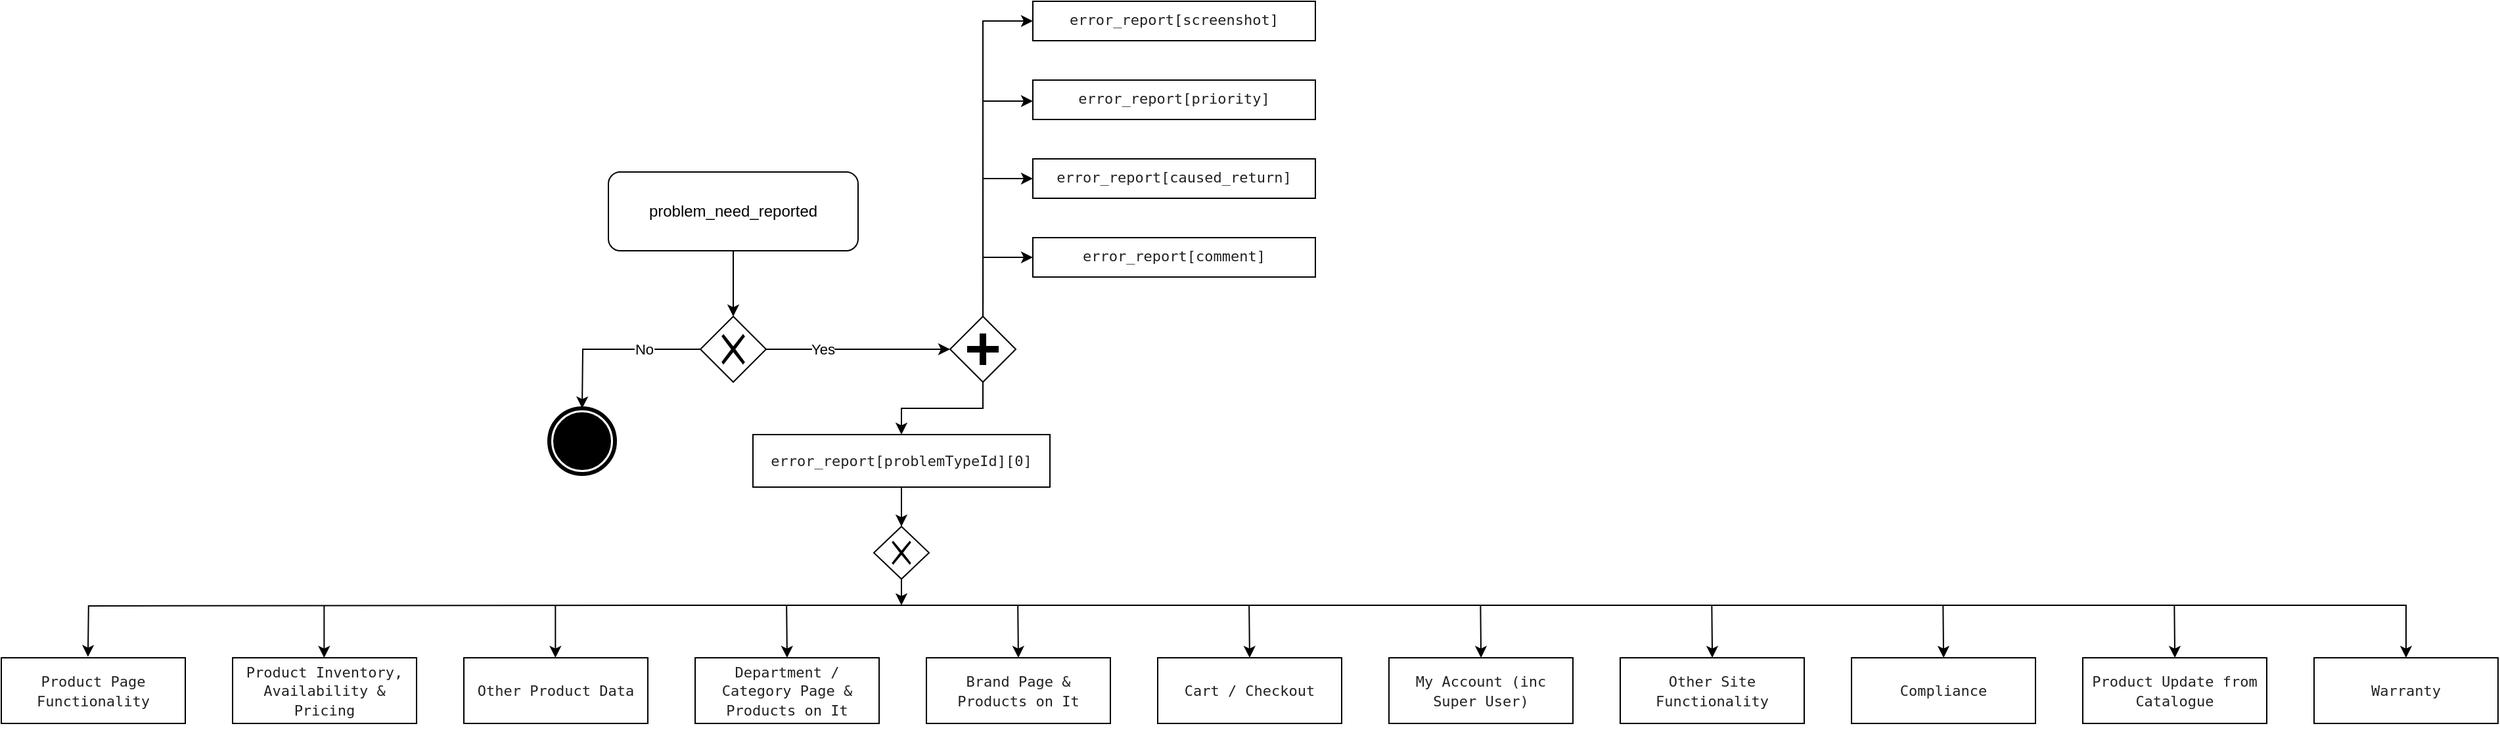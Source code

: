 <mxfile version="13.10.4" type="github" pages="9">
  <diagram id="masebG0VYPJyVEianIFm" name="General">
    <mxGraphModel dx="1615" dy="442" grid="1" gridSize="10" guides="1" tooltips="1" connect="1" arrows="1" fold="1" page="1" pageScale="1" pageWidth="827" pageHeight="1169" math="0" shadow="0">
      <root>
        <mxCell id="0" />
        <mxCell id="1" parent="0" />
        <mxCell id="Nh5QQwun1p5BCpEkRl_I-12" value="" style="edgeStyle=orthogonalEdgeStyle;rounded=0;orthogonalLoop=1;jettySize=auto;html=1;" parent="1" source="Nh5QQwun1p5BCpEkRl_I-2" target="Nh5QQwun1p5BCpEkRl_I-10" edge="1">
          <mxGeometry relative="1" as="geometry" />
        </mxCell>
        <mxCell id="Nh5QQwun1p5BCpEkRl_I-2" value="problem_need_reported" style="rounded=1;whiteSpace=wrap;html=1;" parent="1" vertex="1">
          <mxGeometry x="300" y="380" width="190" height="60" as="geometry" />
        </mxCell>
        <mxCell id="Nh5QQwun1p5BCpEkRl_I-13" value="Yes" style="rounded=0;orthogonalLoop=1;jettySize=auto;html=1;exitX=1;exitY=0.5;exitDx=0;exitDy=0;" parent="1" source="Nh5QQwun1p5BCpEkRl_I-10" edge="1">
          <mxGeometry x="-0.394" relative="1" as="geometry">
            <mxPoint x="560" y="515" as="targetPoint" />
            <mxPoint as="offset" />
          </mxGeometry>
        </mxCell>
        <mxCell id="Nh5QQwun1p5BCpEkRl_I-14" value="No" style="edgeStyle=orthogonalEdgeStyle;rounded=0;orthogonalLoop=1;jettySize=auto;html=1;" parent="1" source="Nh5QQwun1p5BCpEkRl_I-10" edge="1">
          <mxGeometry x="-0.36" relative="1" as="geometry">
            <mxPoint x="280" y="560" as="targetPoint" />
            <mxPoint as="offset" />
          </mxGeometry>
        </mxCell>
        <mxCell id="Nh5QQwun1p5BCpEkRl_I-10" value="" style="shape=mxgraph.bpmn.shape;html=1;verticalLabelPosition=bottom;labelBackgroundColor=#ffffff;verticalAlign=top;align=center;perimeter=rhombusPerimeter;background=gateway;outlineConnect=0;outline=none;symbol=exclusiveGw;" parent="1" vertex="1">
          <mxGeometry x="370" y="490" width="50" height="50" as="geometry" />
        </mxCell>
        <mxCell id="Nh5QQwun1p5BCpEkRl_I-27" style="edgeStyle=none;rounded=0;orthogonalLoop=1;jettySize=auto;html=1;entryX=0.5;entryY=0;entryDx=0;entryDy=0;" parent="1" source="Nh5QQwun1p5BCpEkRl_I-15" target="Nh5QQwun1p5BCpEkRl_I-28" edge="1">
          <mxGeometry relative="1" as="geometry">
            <mxPoint x="523" y="640" as="targetPoint" />
          </mxGeometry>
        </mxCell>
        <object label="&lt;span style=&quot;color: rgb(34 , 34 , 34) ; font-family: &amp;#34;menlo&amp;#34; , monospace ; font-size: 11px ; text-align: left ; background-color: rgb(255 , 255 , 255)&quot;&gt;error_report[problemTypeId][0]&lt;/span&gt;" id="Nh5QQwun1p5BCpEkRl_I-15">
          <mxCell style="whiteSpace=wrap;html=1;verticalAlign=middle;" parent="1" vertex="1">
            <mxGeometry x="410" y="580" width="226" height="40" as="geometry" />
          </mxCell>
        </object>
        <mxCell id="Nh5QQwun1p5BCpEkRl_I-16" value="" style="shape=mxgraph.bpmn.shape;html=1;verticalLabelPosition=bottom;labelBackgroundColor=#ffffff;verticalAlign=top;align=center;perimeter=ellipsePerimeter;outlineConnect=0;outline=end;symbol=terminate;" parent="1" vertex="1">
          <mxGeometry x="255" y="560" width="50" height="50" as="geometry" />
        </mxCell>
        <mxCell id="Nh5QQwun1p5BCpEkRl_I-113" style="edgeStyle=none;rounded=0;orthogonalLoop=1;jettySize=auto;html=1;" parent="1" source="Nh5QQwun1p5BCpEkRl_I-28" edge="1">
          <mxGeometry relative="1" as="geometry">
            <mxPoint x="523" y="710" as="targetPoint" />
          </mxGeometry>
        </mxCell>
        <mxCell id="Nh5QQwun1p5BCpEkRl_I-28" value="" style="shape=mxgraph.bpmn.shape;html=1;verticalLabelPosition=bottom;labelBackgroundColor=#ffffff;verticalAlign=top;align=center;perimeter=rhombusPerimeter;background=gateway;outlineConnect=0;outline=none;symbol=exclusiveGw;" parent="1" vertex="1">
          <mxGeometry x="502" y="650" width="42" height="40" as="geometry" />
        </mxCell>
        <mxCell id="Nh5QQwun1p5BCpEkRl_I-100" style="edgeStyle=none;rounded=0;orthogonalLoop=1;jettySize=auto;html=1;exitX=1;exitY=0.5;exitDx=0;exitDy=0;" parent="1" source="Nh5QQwun1p5BCpEkRl_I-28" target="Nh5QQwun1p5BCpEkRl_I-28" edge="1">
          <mxGeometry relative="1" as="geometry" />
        </mxCell>
        <mxCell id="Nh5QQwun1p5BCpEkRl_I-101" style="edgeStyle=none;rounded=0;orthogonalLoop=1;jettySize=auto;html=1;exitX=0;exitY=0.5;exitDx=0;exitDy=0;" parent="1" source="Nh5QQwun1p5BCpEkRl_I-28" target="Nh5QQwun1p5BCpEkRl_I-28" edge="1">
          <mxGeometry relative="1" as="geometry" />
        </mxCell>
        <mxCell id="Nh5QQwun1p5BCpEkRl_I-116" value="" style="rounded=0;orthogonalLoop=1;jettySize=auto;html=1;edgeStyle=orthogonalEdgeStyle;" parent="1" source="Nh5QQwun1p5BCpEkRl_I-115" target="Nh5QQwun1p5BCpEkRl_I-15" edge="1">
          <mxGeometry relative="1" as="geometry" />
        </mxCell>
        <mxCell id="Nh5QQwun1p5BCpEkRl_I-118" value="" style="rounded=0;orthogonalLoop=1;jettySize=auto;html=1;edgeStyle=orthogonalEdgeStyle;" parent="1" edge="1">
          <mxGeometry relative="1" as="geometry">
            <mxPoint x="585.04" y="481.04" as="sourcePoint" />
            <mxPoint x="623" y="326.04" as="targetPoint" />
            <Array as="points">
              <mxPoint x="585" y="326" />
            </Array>
          </mxGeometry>
        </mxCell>
        <mxCell id="Nh5QQwun1p5BCpEkRl_I-120" style="edgeStyle=orthogonalEdgeStyle;rounded=0;orthogonalLoop=1;jettySize=auto;html=1;exitX=0.5;exitY=0;exitDx=0;exitDy=0;entryX=0;entryY=0.5;entryDx=0;entryDy=0;" parent="1" source="Nh5QQwun1p5BCpEkRl_I-115" target="Nh5QQwun1p5BCpEkRl_I-119" edge="1">
          <mxGeometry relative="1" as="geometry">
            <mxPoint x="548" y="420" as="sourcePoint" />
          </mxGeometry>
        </mxCell>
        <mxCell id="Nh5QQwun1p5BCpEkRl_I-123" style="edgeStyle=orthogonalEdgeStyle;rounded=0;orthogonalLoop=1;jettySize=auto;html=1;entryX=0;entryY=0.5;entryDx=0;entryDy=0;" parent="1" edge="1">
          <mxGeometry relative="1" as="geometry">
            <mxPoint x="585.04" y="490.04" as="sourcePoint" />
            <mxPoint x="623" y="385" as="targetPoint" />
            <Array as="points">
              <mxPoint x="585" y="385" />
            </Array>
          </mxGeometry>
        </mxCell>
        <mxCell id="Nh5QQwun1p5BCpEkRl_I-133" style="edgeStyle=orthogonalEdgeStyle;rounded=0;orthogonalLoop=1;jettySize=auto;html=1;entryX=0;entryY=0.5;entryDx=0;entryDy=0;" parent="1" source="Nh5QQwun1p5BCpEkRl_I-115" target="Nh5QQwun1p5BCpEkRl_I-125" edge="1">
          <mxGeometry relative="1" as="geometry">
            <Array as="points">
              <mxPoint x="585" y="445" />
            </Array>
          </mxGeometry>
        </mxCell>
        <mxCell id="Nh5QQwun1p5BCpEkRl_I-115" value="" style="shape=mxgraph.bpmn.shape;html=1;verticalLabelPosition=bottom;labelBackgroundColor=#ffffff;verticalAlign=top;align=center;perimeter=rhombusPerimeter;background=gateway;outlineConnect=0;outline=none;symbol=parallelGw;" parent="1" vertex="1">
          <mxGeometry x="560" y="490" width="50" height="50" as="geometry" />
        </mxCell>
        <mxCell id="Nh5QQwun1p5BCpEkRl_I-117" value="&lt;span style=&quot;color: rgb(34 , 34 , 34) ; font-family: &amp;#34;menlo&amp;#34; , monospace ; font-size: 11px ; text-align: left&quot;&gt;error_report[priority]&lt;/span&gt;" style="whiteSpace=wrap;html=1;verticalAlign=top;labelBackgroundColor=#ffffff;flipV=1;" parent="1" vertex="1">
          <mxGeometry x="623" y="310" width="215" height="30" as="geometry" />
        </mxCell>
        <mxCell id="Nh5QQwun1p5BCpEkRl_I-119" value="&lt;span style=&quot;color: rgb(34 , 34 , 34) ; font-family: &amp;#34;menlo&amp;#34; , monospace ; font-size: 11px ; text-align: left&quot;&gt;error_report[screenshot]&lt;/span&gt;" style="whiteSpace=wrap;html=1;verticalAlign=top;labelBackgroundColor=#ffffff;flipV=1;" parent="1" vertex="1">
          <mxGeometry x="623" y="250" width="215" height="30" as="geometry" />
        </mxCell>
        <mxCell id="Nh5QQwun1p5BCpEkRl_I-121" value="&lt;span style=&quot;color: rgb(34 , 34 , 34) ; font-family: &amp;#34;menlo&amp;#34; , monospace ; font-size: 11px ; text-align: left&quot;&gt;error_report[caused_return]&lt;/span&gt;" style="whiteSpace=wrap;html=1;verticalAlign=top;labelBackgroundColor=#ffffff;flipV=1;" parent="1" vertex="1">
          <mxGeometry x="623" y="370" width="215" height="30" as="geometry" />
        </mxCell>
        <mxCell id="Nh5QQwun1p5BCpEkRl_I-125" value="&lt;span style=&quot;color: rgb(34 , 34 , 34) ; font-family: &amp;#34;menlo&amp;#34; , monospace ; font-size: 11px ; text-align: left&quot;&gt;error_report[comment]&lt;/span&gt;" style="whiteSpace=wrap;html=1;verticalAlign=top;labelBackgroundColor=#ffffff;flipV=1;" parent="1" vertex="1">
          <mxGeometry x="623" y="430" width="215" height="30" as="geometry" />
        </mxCell>
        <object label="&lt;span style=&quot;color: rgb(34 , 34 , 34) ; font-family: &amp;#34;menlo&amp;#34; , monospace ; font-size: 11px ; text-align: left ; background-color: rgb(255 , 255 , 255)&quot;&gt;Product Page Functionality&lt;br&gt;     &lt;/span&gt;" link="data:page/id,ndoasPATGdFXa8fYDe_6" id="Nh5QQwun1p5BCpEkRl_I-68">
          <mxCell style="whiteSpace=wrap;html=1;verticalAlign=middle;" parent="1" vertex="1">
            <mxGeometry x="-162" y="750" width="140" height="50" as="geometry" />
          </mxCell>
        </object>
        <mxCell id="Nh5QQwun1p5BCpEkRl_I-59" value="" style="endArrow=classic;html=1;" parent="1" edge="1">
          <mxGeometry x="43.67" y="708" width="50" height="50" as="geometry">
            <mxPoint x="83.67" y="710" as="sourcePoint" />
            <mxPoint x="83.67" y="750" as="targetPoint" />
          </mxGeometry>
        </mxCell>
        <object label="&lt;span style=&quot;color: rgb(34 , 34 , 34) ; font-family: &amp;#34;menlo&amp;#34; , monospace ; font-size: 11px ; text-align: left ; background-color: rgb(255 , 255 , 255)&quot;&gt;Product Inventory, Availability &amp;amp; Pricing&lt;/span&gt;&lt;span style=&quot;color: rgb(34 , 34 , 34) ; font-family: &amp;#34;menlo&amp;#34; , monospace ; font-size: 11px ; text-align: left ; background-color: rgb(255 , 255 , 255)&quot;&gt;&lt;br&gt;     &lt;/span&gt;" link="data:page/id,B-bEMdx5zgqb3cZWyd0C" id="Nh5QQwun1p5BCpEkRl_I-71">
          <mxCell style="whiteSpace=wrap;html=1;verticalAlign=middle;" parent="1" vertex="1">
            <mxGeometry x="14" y="750" width="140" height="50" as="geometry" />
          </mxCell>
        </object>
        <object label="&lt;br class=&quot;Apple-interchange-newline&quot;&gt;&lt;span style=&quot;color: rgb(34 , 34 , 34) ; font-family: &amp;#34;menlo&amp;#34; , monospace ; font-size: 11px ; text-align: left ; background-color: rgb(255 , 255 , 255)&quot;&gt;Other Product Data&lt;br&gt;     &lt;/span&gt;&lt;span style=&quot;color: rgb(34 , 34 , 34) ; font-family: &amp;#34;menlo&amp;#34; , monospace ; font-size: 11px ; text-align: left ; background-color: rgb(255 , 255 , 255)&quot;&gt;&lt;br&gt;     &lt;/span&gt;" link="data:page/id,VgrC0nZJL8ja25hST7dg" id="Nh5QQwun1p5BCpEkRl_I-76">
          <mxCell style="whiteSpace=wrap;html=1;verticalAlign=middle;" parent="1" vertex="1">
            <mxGeometry x="190" y="750" width="140" height="50" as="geometry" />
          </mxCell>
        </object>
        <mxCell id="Nh5QQwun1p5BCpEkRl_I-77" style="edgeStyle=none;rounded=0;orthogonalLoop=1;jettySize=auto;html=1;entryX=0.5;entryY=0;entryDx=0;entryDy=0;" parent="1" source="Nh5QQwun1p5BCpEkRl_I-76" target="Nh5QQwun1p5BCpEkRl_I-76" edge="1">
          <mxGeometry x="14" y="710" as="geometry" />
        </mxCell>
        <mxCell id="Nh5QQwun1p5BCpEkRl_I-79" style="edgeStyle=orthogonalEdgeStyle;rounded=0;orthogonalLoop=1;jettySize=auto;html=1;entryX=0.5;entryY=0;entryDx=0;entryDy=0;" parent="1" target="Nh5QQwun1p5BCpEkRl_I-88" edge="1">
          <mxGeometry x="598" y="725" as="geometry">
            <mxPoint x="1708" y="710" as="targetPoint" />
            <mxPoint x="338" y="710" as="sourcePoint" />
            <Array as="points">
              <mxPoint x="1668" y="710" />
            </Array>
          </mxGeometry>
        </mxCell>
        <object label="&lt;span style=&quot;color: rgb(34 , 34 , 34) ; font-family: &amp;#34;menlo&amp;#34; , monospace ; font-size: 11px ; text-align: left ; background-color: rgb(255 , 255 , 255)&quot;&gt;Department / Category Page &amp;amp; Products on It&lt;/span&gt;&lt;span style=&quot;color: rgb(34 , 34 , 34) ; font-family: &amp;#34;menlo&amp;#34; , monospace ; font-size: 11px ; text-align: left ; background-color: rgb(255 , 255 , 255)&quot;&gt;&lt;br&gt;     &lt;/span&gt;" link="data:page/id,qmWzPx2iZwVkVxFpeL7q" id="Nh5QQwun1p5BCpEkRl_I-80">
          <mxCell style="whiteSpace=wrap;html=1;verticalAlign=middle;" parent="1" vertex="1">
            <mxGeometry x="366" y="750.0" width="140" height="50" as="geometry" />
          </mxCell>
        </object>
        <object label="&lt;span style=&quot;color: rgb(34 , 34 , 34) ; font-family: &amp;#34;menlo&amp;#34; , monospace ; font-size: 11px ; text-align: left ; background-color: rgb(255 , 255 , 255)&quot;&gt;Brand Page &amp;amp; Products on It&lt;/span&gt;&lt;span style=&quot;color: rgb(34 , 34 , 34) ; font-family: &amp;#34;menlo&amp;#34; , monospace ; font-size: 11px ; text-align: left ; background-color: rgb(255 , 255 , 255)&quot;&gt;&lt;br&gt;     &lt;/span&gt;" link="data:page/id,pMHCr4S0kJEvQyE-Wk2g" id="Nh5QQwun1p5BCpEkRl_I-81">
          <mxCell style="whiteSpace=wrap;html=1;verticalAlign=middle;" parent="1" vertex="1">
            <mxGeometry x="542" y="750.0" width="140" height="50" as="geometry" />
          </mxCell>
        </object>
        <object label="&lt;span style=&quot;color: rgb(34 , 34 , 34) ; font-family: &amp;#34;menlo&amp;#34; , monospace ; font-size: 11px ; text-align: left ; background-color: rgb(255 , 255 , 255)&quot;&gt;Cart / Checkout&lt;/span&gt;&lt;span style=&quot;color: rgb(34 , 34 , 34) ; font-family: &amp;#34;menlo&amp;#34; , monospace ; font-size: 11px ; text-align: left ; background-color: rgb(255 , 255 , 255)&quot;&gt;&lt;br&gt;     &lt;/span&gt;" link="data:page/id,hB60xQu2snFUlkM0SjLe" id="Nh5QQwun1p5BCpEkRl_I-82">
          <mxCell style="whiteSpace=wrap;html=1;verticalAlign=middle;" parent="1" vertex="1">
            <mxGeometry x="718" y="750" width="140" height="50" as="geometry" />
          </mxCell>
        </object>
        <mxCell id="Nh5QQwun1p5BCpEkRl_I-83" value="" style="endArrow=classic;html=1;entryX=0.5;entryY=0;entryDx=0;entryDy=0;" parent="1" edge="1">
          <mxGeometry x="395.58" y="708" width="50" height="50" as="geometry">
            <mxPoint x="435.58" y="710" as="sourcePoint" />
            <mxPoint x="435.98" y="750" as="targetPoint" />
            <Array as="points">
              <mxPoint x="436" y="710" />
            </Array>
          </mxGeometry>
        </mxCell>
        <object label="&lt;span style=&quot;color: rgb(34 , 34 , 34) ; font-family: &amp;#34;menlo&amp;#34; , monospace ; font-size: 11px ; text-align: left ; background-color: rgb(255 , 255 , 255)&quot;&gt;&lt;br&gt;      My Account (inc Super User)&lt;br&gt;     &lt;/span&gt;&lt;span style=&quot;color: rgb(34 , 34 , 34) ; font-family: &amp;#34;menlo&amp;#34; , monospace ; font-size: 11px ; text-align: left ; background-color: rgb(255 , 255 , 255)&quot;&gt;&lt;br&gt;     &lt;/span&gt;" link="data:page/id,mGoG3B4-hcXTqKHWcbDB" id="Nh5QQwun1p5BCpEkRl_I-84">
          <mxCell style="whiteSpace=wrap;html=1;verticalAlign=middle;" parent="1" vertex="1">
            <mxGeometry x="894" y="750" width="140" height="50" as="geometry" />
          </mxCell>
        </object>
        <object label="&lt;span style=&quot;color: rgb(34 , 34 , 34) ; font-family: &amp;#34;menlo&amp;#34; , monospace ; font-size: 11px ; text-align: left ; background-color: rgb(255 , 255 , 255)&quot;&gt;Other Site Functionality&lt;/span&gt;&lt;span style=&quot;color: rgb(34 , 34 , 34) ; font-family: &amp;#34;menlo&amp;#34; , monospace ; font-size: 11px ; text-align: left ; background-color: rgb(255 , 255 , 255)&quot;&gt;&lt;br&gt;     &lt;/span&gt;" link="data:page/id,fguga3K184HsNteJMxdo" id="Nh5QQwun1p5BCpEkRl_I-85">
          <mxCell style="whiteSpace=wrap;html=1;verticalAlign=middle;" parent="1" vertex="1">
            <mxGeometry x="1070" y="750" width="140" height="50" as="geometry" />
          </mxCell>
        </object>
        <object label="&lt;span style=&quot;color: rgb(34 , 34 , 34) ; font-family: &amp;#34;menlo&amp;#34; , monospace ; font-size: 11px ; text-align: left ; background-color: rgb(255 , 255 , 255)&quot;&gt;Compliance&lt;/span&gt;&lt;span style=&quot;color: rgb(34 , 34 , 34) ; font-family: &amp;#34;menlo&amp;#34; , monospace ; font-size: 11px ; text-align: left ; background-color: rgb(255 , 255 , 255)&quot;&gt;&lt;br&gt;     &lt;/span&gt;" id="Nh5QQwun1p5BCpEkRl_I-86">
          <mxCell style="whiteSpace=wrap;html=1;verticalAlign=middle;" parent="1" vertex="1">
            <mxGeometry x="1246" y="750.0" width="140" height="50" as="geometry" />
          </mxCell>
        </object>
        <object label="&lt;span style=&quot;color: rgb(34 , 34 , 34) ; font-family: &amp;#34;menlo&amp;#34; , monospace ; font-size: 11px ; text-align: left ; background-color: rgb(255 , 255 , 255)&quot;&gt;&lt;br&gt;      Product Update from Catalogue&lt;br&gt;     &lt;/span&gt;&lt;span style=&quot;color: rgb(34 , 34 , 34) ; font-family: &amp;#34;menlo&amp;#34; , monospace ; font-size: 11px ; text-align: left ; background-color: rgb(255 , 255 , 255)&quot;&gt;&lt;br&gt;     &lt;/span&gt;" id="Nh5QQwun1p5BCpEkRl_I-87">
          <mxCell style="whiteSpace=wrap;html=1;verticalAlign=middle;" parent="1" vertex="1">
            <mxGeometry x="1422" y="750.0" width="140" height="50" as="geometry" />
          </mxCell>
        </object>
        <object label="&lt;span style=&quot;color: rgb(34 , 34 , 34) ; font-family: &amp;#34;menlo&amp;#34; , monospace ; font-size: 11px ; text-align: left ; background-color: rgb(255 , 255 , 255)&quot;&gt;Warranty&lt;br&gt;     &lt;/span&gt;" id="Nh5QQwun1p5BCpEkRl_I-88">
          <mxCell style="whiteSpace=wrap;html=1;verticalAlign=middle;" parent="1" vertex="1">
            <mxGeometry x="1598" y="750" width="140" height="50" as="geometry" />
          </mxCell>
        </object>
        <mxCell id="Nh5QQwun1p5BCpEkRl_I-89" value="" style="endArrow=classic;html=1;entryX=0.5;entryY=0;entryDx=0;entryDy=0;" parent="1" edge="1">
          <mxGeometry x="571.58" y="708" width="50" height="50" as="geometry">
            <mxPoint x="611.58" y="710" as="sourcePoint" />
            <mxPoint x="611.98" y="750" as="targetPoint" />
          </mxGeometry>
        </mxCell>
        <mxCell id="Nh5QQwun1p5BCpEkRl_I-90" value="" style="endArrow=classic;html=1;entryX=0.5;entryY=0;entryDx=0;entryDy=0;" parent="1" edge="1">
          <mxGeometry x="747.58" y="708" width="50" height="50" as="geometry">
            <mxPoint x="787.58" y="710" as="sourcePoint" />
            <mxPoint x="787.98" y="750" as="targetPoint" />
          </mxGeometry>
        </mxCell>
        <mxCell id="Nh5QQwun1p5BCpEkRl_I-92" value="" style="endArrow=classic;html=1;entryX=0.5;entryY=0;entryDx=0;entryDy=0;" parent="1" edge="1">
          <mxGeometry x="923.67" y="708" width="50" height="50" as="geometry">
            <mxPoint x="963.67" y="710" as="sourcePoint" />
            <mxPoint x="964.07" y="750" as="targetPoint" />
          </mxGeometry>
        </mxCell>
        <mxCell id="Nh5QQwun1p5BCpEkRl_I-96" value="" style="endArrow=classic;html=1;" parent="1" edge="1">
          <mxGeometry x="219.67" y="708" width="50" height="50" as="geometry">
            <mxPoint x="259.67" y="710" as="sourcePoint" />
            <mxPoint x="259.67" y="750" as="targetPoint" />
          </mxGeometry>
        </mxCell>
        <mxCell id="Nh5QQwun1p5BCpEkRl_I-97" value="" style="endArrow=classic;html=1;entryX=0.5;entryY=0;entryDx=0;entryDy=0;" parent="1" edge="1">
          <mxGeometry x="1099.67" y="708" width="50" height="50" as="geometry">
            <mxPoint x="1139.67" y="710" as="sourcePoint" />
            <mxPoint x="1140.07" y="750" as="targetPoint" />
          </mxGeometry>
        </mxCell>
        <mxCell id="Nh5QQwun1p5BCpEkRl_I-98" value="" style="endArrow=classic;html=1;entryX=0.5;entryY=0;entryDx=0;entryDy=0;" parent="1" edge="1">
          <mxGeometry x="1275.67" y="708" width="50" height="50" as="geometry">
            <mxPoint x="1315.67" y="710" as="sourcePoint" />
            <mxPoint x="1316.07" y="750" as="targetPoint" />
          </mxGeometry>
        </mxCell>
        <mxCell id="Nh5QQwun1p5BCpEkRl_I-99" value="" style="endArrow=classic;html=1;entryX=0.5;entryY=0;entryDx=0;entryDy=0;" parent="1" edge="1">
          <mxGeometry x="1451.67" y="708" width="50" height="50" as="geometry">
            <mxPoint x="1491.67" y="710" as="sourcePoint" />
            <mxPoint x="1492.07" y="750" as="targetPoint" />
          </mxGeometry>
        </mxCell>
        <mxCell id="Nh5QQwun1p5BCpEkRl_I-110" style="edgeStyle=orthogonalEdgeStyle;rounded=0;orthogonalLoop=1;jettySize=auto;html=1;entryX=0.471;entryY=0.006;entryDx=0;entryDy=0;entryPerimeter=0;" parent="1" edge="1">
          <mxGeometry x="165" y="685" as="geometry">
            <mxPoint x="-96.06" y="749.3" as="targetPoint" />
            <mxPoint x="338" y="710" as="sourcePoint" />
          </mxGeometry>
        </mxCell>
      </root>
    </mxGraphModel>
  </diagram>
  <diagram id="hB60xQu2snFUlkM0SjLe" name="Cart / Checkout">
    <mxGraphModel dx="-157" dy="376" grid="1" gridSize="10" guides="1" tooltips="1" connect="1" arrows="1" fold="1" page="1" pageScale="1" pageWidth="827" pageHeight="1169" math="0" shadow="0">
      <root>
        <mxCell id="krIFMGmJAiSnPKAG2yLH-0" />
        <mxCell id="krIFMGmJAiSnPKAG2yLH-1" parent="krIFMGmJAiSnPKAG2yLH-0" />
        <mxCell id="nhd9nXzbLGjxNw3NWdiE-0" style="edgeStyle=orthogonalEdgeStyle;rounded=0;orthogonalLoop=1;jettySize=auto;html=1;entryX=0.5;entryY=0;entryDx=0;entryDy=0;" edge="1" parent="krIFMGmJAiSnPKAG2yLH-1" source="nhd9nXzbLGjxNw3NWdiE-1" target="nhd9nXzbLGjxNw3NWdiE-10">
          <mxGeometry relative="1" as="geometry" />
        </mxCell>
        <mxCell id="nhd9nXzbLGjxNw3NWdiE-1" value="&lt;span style=&quot;color: rgb(34 , 34 , 34) ; font-family: &amp;#34;menlo&amp;#34; , monospace ; font-size: 11px ; text-align: left ; background-color: rgb(255 , 255 , 255)&quot;&gt;error_report[problemTypeId][1]&lt;/span&gt;" style="whiteSpace=wrap;html=1;" vertex="1" parent="krIFMGmJAiSnPKAG2yLH-1">
          <mxGeometry x="1140" y="1120" width="230" height="40" as="geometry" />
        </mxCell>
        <mxCell id="nhd9nXzbLGjxNw3NWdiE-2" value="&lt;span style=&quot;color: rgb(34 , 34 , 34) ; font-family: &amp;#34;menlo&amp;#34; , monospace ; font-size: 11px ; text-align: left ; background-color: rgb(255 , 255 , 255)&quot;&gt;Payment Options and Process Error&lt;br&gt;     &lt;/span&gt;" style="whiteSpace=wrap;html=1;" vertex="1" parent="krIFMGmJAiSnPKAG2yLH-1">
          <mxGeometry x="1510" y="1120" width="240" height="40" as="geometry" />
        </mxCell>
        <mxCell id="nhd9nXzbLGjxNw3NWdiE-3" value="&lt;span style=&quot;color: rgb(34 , 34 , 34) ; font-family: &amp;#34;menlo&amp;#34; , monospace ; font-size: 11px ; text-align: left ; background-color: rgb(255 , 255 , 255)&quot;&gt;Shipping Options &amp;amp; Cost Error&lt;/span&gt;" style="whiteSpace=wrap;html=1;" vertex="1" parent="krIFMGmJAiSnPKAG2yLH-1">
          <mxGeometry x="1510" y="1190" width="240" height="40" as="geometry" />
        </mxCell>
        <mxCell id="nhd9nXzbLGjxNw3NWdiE-4" value="&lt;span style=&quot;color: rgb(34 , 34 , 34) ; font-family: &amp;#34;menlo&amp;#34; , monospace ; font-size: 11px ; text-align: left ; background-color: rgb(255 , 255 , 255)&quot;&gt;Other Cart / Checkout Error&lt;/span&gt;" style="whiteSpace=wrap;html=1;" vertex="1" parent="krIFMGmJAiSnPKAG2yLH-1">
          <mxGeometry x="1510" y="1260" width="240" height="40" as="geometry" />
        </mxCell>
        <mxCell id="nhd9nXzbLGjxNw3NWdiE-5" value="&lt;span style=&quot;color: rgb(34 , 34 , 34) ; font-family: &amp;#34;menlo&amp;#34; , monospace ; font-size: 11px ; text-align: left ; background-color: rgb(255 , 255 , 255)&quot;&gt;Products Display and Behavior Error&lt;/span&gt;" style="whiteSpace=wrap;html=1;" vertex="1" parent="krIFMGmJAiSnPKAG2yLH-1">
          <mxGeometry x="1510" y="1330" width="240" height="40" as="geometry" />
        </mxCell>
        <mxCell id="nhd9nXzbLGjxNw3NWdiE-6" style="edgeStyle=orthogonalEdgeStyle;rounded=0;orthogonalLoop=1;jettySize=auto;html=1;entryX=0;entryY=0.5;entryDx=0;entryDy=0;" edge="1" parent="krIFMGmJAiSnPKAG2yLH-1" source="nhd9nXzbLGjxNw3NWdiE-10" target="nhd9nXzbLGjxNw3NWdiE-2">
          <mxGeometry relative="1" as="geometry" />
        </mxCell>
        <mxCell id="nhd9nXzbLGjxNw3NWdiE-7" style="edgeStyle=orthogonalEdgeStyle;rounded=0;orthogonalLoop=1;jettySize=auto;html=1;entryX=0;entryY=0.5;entryDx=0;entryDy=0;" edge="1" parent="krIFMGmJAiSnPKAG2yLH-1" source="nhd9nXzbLGjxNw3NWdiE-10" target="nhd9nXzbLGjxNw3NWdiE-3">
          <mxGeometry relative="1" as="geometry" />
        </mxCell>
        <mxCell id="nhd9nXzbLGjxNw3NWdiE-8" style="edgeStyle=orthogonalEdgeStyle;rounded=0;orthogonalLoop=1;jettySize=auto;html=1;entryX=0;entryY=0.5;entryDx=0;entryDy=0;" edge="1" parent="krIFMGmJAiSnPKAG2yLH-1" source="nhd9nXzbLGjxNw3NWdiE-10" target="nhd9nXzbLGjxNw3NWdiE-4">
          <mxGeometry relative="1" as="geometry" />
        </mxCell>
        <mxCell id="nhd9nXzbLGjxNw3NWdiE-9" style="edgeStyle=orthogonalEdgeStyle;rounded=0;orthogonalLoop=1;jettySize=auto;html=1;entryX=0;entryY=0.5;entryDx=0;entryDy=0;" edge="1" parent="krIFMGmJAiSnPKAG2yLH-1" source="nhd9nXzbLGjxNw3NWdiE-10" target="nhd9nXzbLGjxNw3NWdiE-5">
          <mxGeometry relative="1" as="geometry" />
        </mxCell>
        <mxCell id="nhd9nXzbLGjxNw3NWdiE-10" value="" style="shape=mxgraph.bpmn.shape;html=1;verticalLabelPosition=bottom;labelBackgroundColor=#ffffff;verticalAlign=top;align=center;perimeter=rhombusPerimeter;background=gateway;outlineConnect=0;outline=none;symbol=exclusiveGw;" vertex="1" parent="krIFMGmJAiSnPKAG2yLH-1">
          <mxGeometry x="1410" y="1220" width="50" height="50" as="geometry" />
        </mxCell>
        <mxCell id="nhd9nXzbLGjxNw3NWdiE-11" style="edgeStyle=orthogonalEdgeStyle;rounded=0;orthogonalLoop=1;jettySize=auto;html=1;exitX=0.5;exitY=1;exitDx=0;exitDy=0;" edge="1" parent="krIFMGmJAiSnPKAG2yLH-1" source="nhd9nXzbLGjxNw3NWdiE-5" target="nhd9nXzbLGjxNw3NWdiE-5">
          <mxGeometry relative="1" as="geometry" />
        </mxCell>
        <mxCell id="axEv3qPHac0hE69cdIbp-3" value="" style="edgeStyle=none;rounded=0;orthogonalLoop=1;jettySize=auto;html=1;" edge="1" parent="krIFMGmJAiSnPKAG2yLH-1" source="axEv3qPHac0hE69cdIbp-0" target="nhd9nXzbLGjxNw3NWdiE-1">
          <mxGeometry relative="1" as="geometry" />
        </mxCell>
        <mxCell id="axEv3qPHac0hE69cdIbp-0" value="&lt;span style=&quot;color: rgb(34 , 34 , 34) ; font-family: &amp;#34;menlo&amp;#34; , monospace ; font-size: 11px ; text-align: left ; background-color: rgb(255 , 255 , 255)&quot;&gt;Cart / Checkout&lt;/span&gt;" style="rounded=0;whiteSpace=wrap;html=1;" vertex="1" parent="krIFMGmJAiSnPKAG2yLH-1">
          <mxGeometry x="1145" y="1020" width="220" height="60" as="geometry" />
        </mxCell>
      </root>
    </mxGraphModel>
  </diagram>
  <diagram id="qmWzPx2iZwVkVxFpeL7q" name="Department / Category Page &amp; Products on It">
    <mxGraphModel dx="893" dy="501" grid="1" gridSize="10" guides="1" tooltips="1" connect="1" arrows="1" fold="1" page="1" pageScale="1" pageWidth="827" pageHeight="1169" math="0" shadow="0">
      <root>
        <mxCell id="2TnEpPxarYeY4vQ-YVy6-0" />
        <mxCell id="2TnEpPxarYeY4vQ-YVy6-1" parent="2TnEpPxarYeY4vQ-YVy6-0" />
        <mxCell id="l5Q8tlNVOU4_bsxx1pdr-24" value="&lt;span style=&quot;color: rgb(34 , 34 , 34) ; font-family: &amp;#34;menlo&amp;#34; , monospace ; font-size: 11px ; text-align: left ; background-color: rgb(255 , 255 , 255)&quot;&gt;      Other Department / Category Page Error&lt;br/&gt;&lt;br/&gt;&lt;/span&gt;" style="whiteSpace=wrap;html=1;" vertex="1" parent="2TnEpPxarYeY4vQ-YVy6-1">
          <mxGeometry x="590" y="1250" width="200" height="40" as="geometry" />
        </mxCell>
        <mxCell id="l5Q8tlNVOU4_bsxx1pdr-25" style="edgeStyle=orthogonalEdgeStyle;rounded=0;orthogonalLoop=1;jettySize=auto;html=1;entryX=0;entryY=0.5;entryDx=0;entryDy=0;" edge="1" parent="2TnEpPxarYeY4vQ-YVy6-1" source="l5Q8tlNVOU4_bsxx1pdr-26" target="l5Q8tlNVOU4_bsxx1pdr-33">
          <mxGeometry relative="1" as="geometry">
            <mxPoint x="445" y="990" as="targetPoint" />
          </mxGeometry>
        </mxCell>
        <mxCell id="l5Q8tlNVOU4_bsxx1pdr-26" value="&lt;meta charset=&quot;utf-8&quot;&gt;&lt;span style=&quot;color: rgb(34, 34, 34); font-family: menlo, monospace; font-size: 11px; font-style: normal; font-weight: 400; letter-spacing: normal; text-align: left; text-indent: 0px; text-transform: none; word-spacing: 0px; background-color: rgb(255, 255, 255); display: inline; float: none;&quot;&gt;error_report[problemTypeId][1]&lt;/span&gt;" style="whiteSpace=wrap;html=1;" vertex="1" parent="2TnEpPxarYeY4vQ-YVy6-1">
          <mxGeometry x="330" y="850" width="230" height="40" as="geometry" />
        </mxCell>
        <mxCell id="l5Q8tlNVOU4_bsxx1pdr-27" style="edgeStyle=orthogonalEdgeStyle;rounded=0;orthogonalLoop=1;jettySize=auto;html=1;entryX=0;entryY=0.5;entryDx=0;entryDy=0;" edge="1" parent="2TnEpPxarYeY4vQ-YVy6-1" source="l5Q8tlNVOU4_bsxx1pdr-33">
          <mxGeometry relative="1" as="geometry">
            <mxPoint x="591" y="930" as="targetPoint" />
            <Array as="points">
              <mxPoint x="570" y="994" />
              <mxPoint x="570" y="930" />
            </Array>
          </mxGeometry>
        </mxCell>
        <mxCell id="l5Q8tlNVOU4_bsxx1pdr-28" style="edgeStyle=orthogonalEdgeStyle;rounded=0;orthogonalLoop=1;jettySize=auto;html=1;entryX=0;entryY=0.5;entryDx=0;entryDy=0;" edge="1" parent="2TnEpPxarYeY4vQ-YVy6-1" source="l5Q8tlNVOU4_bsxx1pdr-33" target="l5Q8tlNVOU4_bsxx1pdr-37">
          <mxGeometry relative="1" as="geometry" />
        </mxCell>
        <mxCell id="l5Q8tlNVOU4_bsxx1pdr-29" style="edgeStyle=orthogonalEdgeStyle;rounded=0;orthogonalLoop=1;jettySize=auto;html=1;exitX=1;exitY=0.5;exitDx=0;exitDy=0;entryX=0;entryY=0.5;entryDx=0;entryDy=0;" edge="1" parent="2TnEpPxarYeY4vQ-YVy6-1" source="l5Q8tlNVOU4_bsxx1pdr-33" target="l5Q8tlNVOU4_bsxx1pdr-39">
          <mxGeometry relative="1" as="geometry" />
        </mxCell>
        <mxCell id="l5Q8tlNVOU4_bsxx1pdr-30" style="edgeStyle=orthogonalEdgeStyle;rounded=0;orthogonalLoop=1;jettySize=auto;html=1;entryX=0;entryY=0.5;entryDx=0;entryDy=0;" edge="1" parent="2TnEpPxarYeY4vQ-YVy6-1" source="l5Q8tlNVOU4_bsxx1pdr-33" target="l5Q8tlNVOU4_bsxx1pdr-41">
          <mxGeometry relative="1" as="geometry" />
        </mxCell>
        <mxCell id="l5Q8tlNVOU4_bsxx1pdr-31" style="edgeStyle=orthogonalEdgeStyle;rounded=0;orthogonalLoop=1;jettySize=auto;html=1;entryX=0;entryY=0.5;entryDx=0;entryDy=0;" edge="1" parent="2TnEpPxarYeY4vQ-YVy6-1" source="l5Q8tlNVOU4_bsxx1pdr-33" target="l5Q8tlNVOU4_bsxx1pdr-43">
          <mxGeometry relative="1" as="geometry" />
        </mxCell>
        <mxCell id="l5Q8tlNVOU4_bsxx1pdr-32" style="edgeStyle=orthogonalEdgeStyle;rounded=0;orthogonalLoop=1;jettySize=auto;html=1;entryX=0;entryY=0.5;entryDx=0;entryDy=0;" edge="1" parent="2TnEpPxarYeY4vQ-YVy6-1" source="l5Q8tlNVOU4_bsxx1pdr-33" target="l5Q8tlNVOU4_bsxx1pdr-24">
          <mxGeometry relative="1" as="geometry">
            <Array as="points">
              <mxPoint x="570" y="994" />
              <mxPoint x="570" y="1270" />
            </Array>
          </mxGeometry>
        </mxCell>
        <mxCell id="l5Q8tlNVOU4_bsxx1pdr-33" value="" style="shape=mxgraph.bpmn.shape;html=1;verticalLabelPosition=bottom;labelBackgroundColor=#ffffff;verticalAlign=top;align=center;perimeter=rhombusPerimeter;background=gateway;outlineConnect=0;outline=none;symbol=exclusiveGw;" vertex="1" parent="2TnEpPxarYeY4vQ-YVy6-1">
          <mxGeometry x="500" y="969" width="50" height="50" as="geometry" />
        </mxCell>
        <mxCell id="l5Q8tlNVOU4_bsxx1pdr-34" style="edgeStyle=orthogonalEdgeStyle;rounded=0;orthogonalLoop=1;jettySize=auto;html=1;entryX=0;entryY=0.5;entryDx=0;entryDy=0;" edge="1" parent="2TnEpPxarYeY4vQ-YVy6-1" target="l5Q8tlNVOU4_bsxx1pdr-45">
          <mxGeometry relative="1" as="geometry">
            <mxPoint x="790.0" y="930.0" as="sourcePoint" />
          </mxGeometry>
        </mxCell>
        <mxCell id="l5Q8tlNVOU4_bsxx1pdr-35" style="edgeStyle=orthogonalEdgeStyle;rounded=0;orthogonalLoop=1;jettySize=auto;html=1;exitX=1;exitY=0.25;exitDx=0;exitDy=0;entryX=0.5;entryY=0;entryDx=0;entryDy=0;" edge="1" parent="2TnEpPxarYeY4vQ-YVy6-1" target="l5Q8tlNVOU4_bsxx1pdr-48">
          <mxGeometry relative="1" as="geometry">
            <mxPoint x="790.0" y="920" as="sourcePoint" />
          </mxGeometry>
        </mxCell>
        <mxCell id="l5Q8tlNVOU4_bsxx1pdr-36" style="edgeStyle=orthogonalEdgeStyle;rounded=0;orthogonalLoop=1;jettySize=auto;html=1;exitX=1;exitY=0.5;exitDx=0;exitDy=0;entryX=0;entryY=0.5;entryDx=0;entryDy=0;" edge="1" parent="2TnEpPxarYeY4vQ-YVy6-1" source="l5Q8tlNVOU4_bsxx1pdr-37" target="l5Q8tlNVOU4_bsxx1pdr-45">
          <mxGeometry relative="1" as="geometry" />
        </mxCell>
        <mxCell id="l5Q8tlNVOU4_bsxx1pdr-37" value="&lt;span style=&quot;color: rgb(34 , 34 , 34) ; font-family: &amp;#34;menlo&amp;#34; , monospace ; font-size: 11px ; text-align: left ; background-color: rgb(255 , 255 , 255)&quot;&gt;Content Blocks Error&lt;/span&gt;" style="whiteSpace=wrap;html=1;" vertex="1" parent="2TnEpPxarYeY4vQ-YVy6-1">
          <mxGeometry x="591" y="977" width="200" height="40" as="geometry" />
        </mxCell>
        <mxCell id="l5Q8tlNVOU4_bsxx1pdr-38" style="edgeStyle=orthogonalEdgeStyle;rounded=0;orthogonalLoop=1;jettySize=auto;html=1;" edge="1" parent="2TnEpPxarYeY4vQ-YVy6-1" source="l5Q8tlNVOU4_bsxx1pdr-39" target="l5Q8tlNVOU4_bsxx1pdr-45">
          <mxGeometry relative="1" as="geometry" />
        </mxCell>
        <mxCell id="l5Q8tlNVOU4_bsxx1pdr-39" value="&lt;span style=&quot;color: rgb(34 , 34 , 34) ; font-family: &amp;#34;menlo&amp;#34; , monospace ; font-size: 11px ; text-align: left ; background-color: rgb(255 , 255 , 255)&quot;&gt;Refine Search Error&lt;/span&gt;" style="whiteSpace=wrap;html=1;" vertex="1" parent="2TnEpPxarYeY4vQ-YVy6-1">
          <mxGeometry x="591" y="1045" width="200" height="40" as="geometry" />
        </mxCell>
        <mxCell id="l5Q8tlNVOU4_bsxx1pdr-40" style="edgeStyle=orthogonalEdgeStyle;rounded=0;orthogonalLoop=1;jettySize=auto;html=1;" edge="1" parent="2TnEpPxarYeY4vQ-YVy6-1" source="l5Q8tlNVOU4_bsxx1pdr-41" target="l5Q8tlNVOU4_bsxx1pdr-45">
          <mxGeometry relative="1" as="geometry" />
        </mxCell>
        <mxCell id="l5Q8tlNVOU4_bsxx1pdr-41" value="&lt;span style=&quot;color: rgb(34 , 34 , 34) ; font-family: &amp;#34;menlo&amp;#34; , monospace ; font-size: 11px ; text-align: left ; background-color: rgb(255 , 255 , 255)&quot;&gt;Products Sorting Error&lt;/span&gt;" style="whiteSpace=wrap;html=1;" vertex="1" parent="2TnEpPxarYeY4vQ-YVy6-1">
          <mxGeometry x="591" y="1112" width="200" height="41" as="geometry" />
        </mxCell>
        <mxCell id="l5Q8tlNVOU4_bsxx1pdr-42" style="edgeStyle=orthogonalEdgeStyle;rounded=0;orthogonalLoop=1;jettySize=auto;html=1;entryX=0;entryY=0.5;entryDx=0;entryDy=0;" edge="1" parent="2TnEpPxarYeY4vQ-YVy6-1" source="l5Q8tlNVOU4_bsxx1pdr-43" target="l5Q8tlNVOU4_bsxx1pdr-45">
          <mxGeometry relative="1" as="geometry" />
        </mxCell>
        <mxCell id="l5Q8tlNVOU4_bsxx1pdr-43" value="&lt;span style=&quot;color: rgb(34 , 34 , 34) ; font-family: &amp;#34;menlo&amp;#34; , monospace ; font-size: 11px ; text-align: left ; background-color: rgb(255 , 255 , 255)&quot;&gt;Year-Make-Model Selector Error&lt;/span&gt;" style="whiteSpace=wrap;html=1;" vertex="1" parent="2TnEpPxarYeY4vQ-YVy6-1">
          <mxGeometry x="590" y="1179" width="200" height="41" as="geometry" />
        </mxCell>
        <mxCell id="l5Q8tlNVOU4_bsxx1pdr-44" style="edgeStyle=orthogonalEdgeStyle;rounded=0;orthogonalLoop=1;jettySize=auto;html=1;entryX=0;entryY=0.5;entryDx=0;entryDy=0;" edge="1" parent="2TnEpPxarYeY4vQ-YVy6-1" source="l5Q8tlNVOU4_bsxx1pdr-45" target="l5Q8tlNVOU4_bsxx1pdr-47">
          <mxGeometry relative="1" as="geometry" />
        </mxCell>
        <mxCell id="l5Q8tlNVOU4_bsxx1pdr-45" value="" style="shape=mxgraph.bpmn.shape;html=1;verticalLabelPosition=bottom;labelBackgroundColor=#ffffff;verticalAlign=top;align=center;perimeter=rhombusPerimeter;background=gateway;outlineConnect=0;outline=end;symbol=general;" vertex="1" parent="2TnEpPxarYeY4vQ-YVy6-1">
          <mxGeometry x="860" y="1065" width="50" height="50" as="geometry" />
        </mxCell>
        <mxCell id="l5Q8tlNVOU4_bsxx1pdr-46" style="edgeStyle=orthogonalEdgeStyle;rounded=0;orthogonalLoop=1;jettySize=auto;html=1;entryX=0;entryY=0.5;entryDx=0;entryDy=0;" edge="1" parent="2TnEpPxarYeY4vQ-YVy6-1" source="l5Q8tlNVOU4_bsxx1pdr-24" target="l5Q8tlNVOU4_bsxx1pdr-45">
          <mxGeometry relative="1" as="geometry" />
        </mxCell>
        <mxCell id="l5Q8tlNVOU4_bsxx1pdr-47" value="&lt;meta charset=&quot;utf-8&quot;&gt;&lt;span style=&quot;color: rgb(34, 34, 34); font-family: menlo, monospace; font-size: 11px; font-style: normal; font-weight: 400; letter-spacing: normal; text-align: left; text-indent: 0px; text-transform: none; word-spacing: 0px; background-color: rgb(255, 255, 255); display: inline; float: none;&quot;&gt;error_report[question1]&lt;/span&gt;" style="whiteSpace=wrap;html=1;" vertex="1" parent="2TnEpPxarYeY4vQ-YVy6-1">
          <mxGeometry x="950" y="1070" width="180" height="40" as="geometry" />
        </mxCell>
        <mxCell id="l5Q8tlNVOU4_bsxx1pdr-48" value="&lt;meta charset=&quot;utf-8&quot;&gt;&lt;span style=&quot;color: rgb(34, 34, 34); font-family: menlo, monospace; font-size: 11px; font-style: normal; font-weight: 400; letter-spacing: normal; text-align: left; text-indent: 0px; text-transform: none; word-spacing: 0px; background-color: rgb(255, 255, 255); display: inline; float: none;&quot;&gt;error_report[validation]&lt;/span&gt;" style="whiteSpace=wrap;html=1;" vertex="1" parent="2TnEpPxarYeY4vQ-YVy6-1">
          <mxGeometry x="950" y="977" width="190" height="40" as="geometry" />
        </mxCell>
        <mxCell id="l5Q8tlNVOU4_bsxx1pdr-49" value="" style="edgeStyle=none;rounded=0;orthogonalLoop=1;jettySize=auto;html=1;" edge="1" parent="2TnEpPxarYeY4vQ-YVy6-1" source="l5Q8tlNVOU4_bsxx1pdr-7" target="l5Q8tlNVOU4_bsxx1pdr-26">
          <mxGeometry relative="1" as="geometry" />
        </mxCell>
        <object label="&lt;span style=&quot;color: rgb(34 , 34 , 34) ; font-family: &amp;#34;menlo&amp;#34; , monospace ; font-size: 11px ; text-align: left ; background-color: rgb(255 , 255 , 255)&quot;&gt;Department / Category Page &amp;amp; Products on It&lt;/span&gt;&lt;span style=&quot;color: rgb(34 , 34 , 34) ; font-family: &amp;#34;menlo&amp;#34; , monospace ; font-size: 11px ; text-align: left ; background-color: rgb(255 , 255 , 255)&quot;&gt;&lt;br&gt;     &lt;/span&gt;" id="l5Q8tlNVOU4_bsxx1pdr-7">
          <mxCell style="whiteSpace=wrap;html=1;verticalAlign=middle;" vertex="1" parent="2TnEpPxarYeY4vQ-YVy6-1">
            <mxGeometry x="330" y="760" width="230" height="50" as="geometry" />
          </mxCell>
        </object>
        <mxCell id="UkiM8Ozsqi5m_YK8__kp-0" value="&lt;span style=&quot;color: rgb(34 , 34 , 34) ; font-family: &amp;#34;menlo&amp;#34; , monospace ; font-size: 11px ; text-align: left ; background-color: rgb(255 , 255 , 255)&quot;&gt;New or Missing products&lt;/span&gt;" style="whiteSpace=wrap;html=1;" vertex="1" parent="2TnEpPxarYeY4vQ-YVy6-1">
          <mxGeometry x="592" y="904" width="199" height="40" as="geometry" />
        </mxCell>
      </root>
    </mxGraphModel>
  </diagram>
  <diagram id="VgrC0nZJL8ja25hST7dg" name=" Other Product Data">
    <mxGraphModel dx="670" dy="-793" grid="1" gridSize="10" guides="1" tooltips="1" connect="1" arrows="1" fold="1" page="1" pageScale="1" pageWidth="827" pageHeight="1169" math="0" shadow="0">
      <root>
        <mxCell id="I5ljW7YNjoY175kEg15V-0" />
        <mxCell id="I5ljW7YNjoY175kEg15V-1" parent="I5ljW7YNjoY175kEg15V-0" />
        <mxCell id="KSO6VceZo6hM88SyWcCJ-0" value="&lt;span style=&quot;color: rgb(34 , 34 , 34) ; font-family: &amp;#34;menlo&amp;#34; , monospace ; font-size: 11px ; text-align: left ; background-color: rgb(255 , 255 , 255)&quot;&gt;error_report[question1]&lt;/span&gt;" style="whiteSpace=wrap;html=1;" vertex="1" parent="I5ljW7YNjoY175kEg15V-1">
          <mxGeometry x="681" y="1759" width="190" height="40" as="geometry" />
        </mxCell>
        <mxCell id="KSO6VceZo6hM88SyWcCJ-1" value="&lt;span style=&quot;color: rgb(34 , 34 , 34) ; font-family: &amp;#34;menlo&amp;#34; , monospace ; font-size: 11px ; text-align: left ; background-color: rgb(255 , 255 , 255)&quot;&gt;error_report[validation]&lt;/span&gt;" style="whiteSpace=wrap;html=1;" vertex="1" parent="I5ljW7YNjoY175kEg15V-1">
          <mxGeometry x="681" y="1825" width="190" height="40" as="geometry" />
        </mxCell>
        <mxCell id="KSO6VceZo6hM88SyWcCJ-2" value="" style="shape=mxgraph.bpmn.shape;html=1;verticalLabelPosition=bottom;labelBackgroundColor=#ffffff;verticalAlign=top;align=center;perimeter=rhombusPerimeter;background=gateway;outlineConnect=0;outline=none;symbol=parallelGw;" vertex="1" parent="I5ljW7YNjoY175kEg15V-1">
          <mxGeometry x="590" y="1780" width="50" height="50" as="geometry" />
        </mxCell>
        <mxCell id="KSO6VceZo6hM88SyWcCJ-3" style="edgeStyle=orthogonalEdgeStyle;rounded=0;orthogonalLoop=1;jettySize=auto;html=1;exitX=1;exitY=0.5;exitDx=0;exitDy=0;entryX=0;entryY=0.5;entryDx=0;entryDy=0;" edge="1" parent="I5ljW7YNjoY175kEg15V-1" source="KSO6VceZo6hM88SyWcCJ-2" target="KSO6VceZo6hM88SyWcCJ-0">
          <mxGeometry relative="1" as="geometry" />
        </mxCell>
        <mxCell id="KSO6VceZo6hM88SyWcCJ-4" style="edgeStyle=orthogonalEdgeStyle;rounded=0;orthogonalLoop=1;jettySize=auto;html=1;" edge="1" parent="I5ljW7YNjoY175kEg15V-1" source="KSO6VceZo6hM88SyWcCJ-2" target="KSO6VceZo6hM88SyWcCJ-1">
          <mxGeometry relative="1" as="geometry">
            <mxPoint x="711" y="635" as="targetPoint" />
          </mxGeometry>
        </mxCell>
        <mxCell id="KSO6VceZo6hM88SyWcCJ-5" value="" style="shape=mxgraph.bpmn.shape;html=1;verticalLabelPosition=bottom;labelBackgroundColor=#ffffff;verticalAlign=top;align=center;perimeter=rhombusPerimeter;background=gateway;outlineConnect=0;outline=none;symbol=exclusiveGw;" vertex="1" parent="I5ljW7YNjoY175kEg15V-1">
          <mxGeometry x="210" y="1520" width="50" height="50" as="geometry" />
        </mxCell>
        <mxCell id="KSO6VceZo6hM88SyWcCJ-6" style="edgeStyle=orthogonalEdgeStyle;rounded=0;orthogonalLoop=1;jettySize=auto;html=1;entryX=0.5;entryY=0;entryDx=0;entryDy=0;" edge="1" parent="I5ljW7YNjoY175kEg15V-1" source="KSO6VceZo6hM88SyWcCJ-7" target="KSO6VceZo6hM88SyWcCJ-5">
          <mxGeometry relative="1" as="geometry" />
        </mxCell>
        <mxCell id="KSO6VceZo6hM88SyWcCJ-7" value="&lt;meta charset=&quot;utf-8&quot;&gt;&lt;span style=&quot;color: rgb(34, 34, 34); font-family: menlo, monospace; font-size: 11px; font-style: normal; font-weight: 400; letter-spacing: normal; text-align: left; text-indent: 0px; text-transform: none; word-spacing: 0px; background-color: rgb(255, 255, 255); display: inline; float: none;&quot;&gt;error_report[problemTypeId][1]&lt;/span&gt;" style="whiteSpace=wrap;html=1;" vertex="1" parent="I5ljW7YNjoY175kEg15V-1">
          <mxGeometry x="150" y="1430" width="230" height="40" as="geometry" />
        </mxCell>
        <mxCell id="KSO6VceZo6hM88SyWcCJ-8" style="edgeStyle=orthogonalEdgeStyle;rounded=0;orthogonalLoop=1;jettySize=auto;html=1;" edge="1" parent="I5ljW7YNjoY175kEg15V-1" source="KSO6VceZo6hM88SyWcCJ-9">
          <mxGeometry relative="1" as="geometry">
            <mxPoint x="580" y="1525" as="targetPoint" />
          </mxGeometry>
        </mxCell>
        <mxCell id="KSO6VceZo6hM88SyWcCJ-9" value="&lt;span style=&quot;color: rgb(34 , 34 , 34) ; font-family: &amp;#34;menlo&amp;#34; , monospace ; font-size: 11px ; text-align: left ; background-color: rgb(255 , 255 , 255)&quot;&gt;      Weight/Dimensions Error&lt;br&gt;&lt;/span&gt;" style="whiteSpace=wrap;html=1;" vertex="1" parent="I5ljW7YNjoY175kEg15V-1">
          <mxGeometry x="322" y="1510" width="180" height="30" as="geometry" />
        </mxCell>
        <mxCell id="KSO6VceZo6hM88SyWcCJ-10" style="edgeStyle=orthogonalEdgeStyle;rounded=0;orthogonalLoop=1;jettySize=auto;html=1;exitX=1;exitY=0.5;exitDx=0;exitDy=0;entryX=0;entryY=0.5;entryDx=0;entryDy=0;" edge="1" parent="I5ljW7YNjoY175kEg15V-1" source="KSO6VceZo6hM88SyWcCJ-12" target="KSO6VceZo6hM88SyWcCJ-2">
          <mxGeometry relative="1" as="geometry" />
        </mxCell>
        <mxCell id="KSO6VceZo6hM88SyWcCJ-11" style="edgeStyle=orthogonalEdgeStyle;rounded=0;orthogonalLoop=1;jettySize=auto;html=1;exitX=1;exitY=0.25;exitDx=0;exitDy=0;entryX=0;entryY=0.5;entryDx=0;entryDy=0;" edge="1" parent="I5ljW7YNjoY175kEg15V-1" source="KSO6VceZo6hM88SyWcCJ-12" target="KSO6VceZo6hM88SyWcCJ-32">
          <mxGeometry relative="1" as="geometry">
            <mxPoint x="600" y="1670" as="targetPoint" />
            <Array as="points">
              <mxPoint x="580" y="1566" />
              <mxPoint x="580" y="1670" />
            </Array>
          </mxGeometry>
        </mxCell>
        <mxCell id="KSO6VceZo6hM88SyWcCJ-12" value="&lt;span style=&quot;color: rgb(34 , 34 , 34) ; font-family: &amp;#34;menlo&amp;#34; , monospace ; font-size: 11px ; text-align: left ; background-color: rgb(255 , 255 , 255)&quot;&gt;      Fitment/Note Error&lt;br&gt;&lt;/span&gt;" style="whiteSpace=wrap;html=1;" vertex="1" parent="I5ljW7YNjoY175kEg15V-1">
          <mxGeometry x="322" y="1558" width="180" height="30" as="geometry" />
        </mxCell>
        <mxCell id="KSO6VceZo6hM88SyWcCJ-13" style="edgeStyle=orthogonalEdgeStyle;rounded=0;orthogonalLoop=1;jettySize=auto;html=1;entryX=0;entryY=0.5;entryDx=0;entryDy=0;" edge="1" parent="I5ljW7YNjoY175kEg15V-1" source="KSO6VceZo6hM88SyWcCJ-15" target="KSO6VceZo6hM88SyWcCJ-2">
          <mxGeometry relative="1" as="geometry" />
        </mxCell>
        <mxCell id="KSO6VceZo6hM88SyWcCJ-14" style="edgeStyle=orthogonalEdgeStyle;rounded=0;orthogonalLoop=1;jettySize=auto;html=1;exitX=1;exitY=0.25;exitDx=0;exitDy=0;entryX=0;entryY=0.5;entryDx=0;entryDy=0;" edge="1" parent="I5ljW7YNjoY175kEg15V-1" source="KSO6VceZo6hM88SyWcCJ-15" target="KSO6VceZo6hM88SyWcCJ-32">
          <mxGeometry relative="1" as="geometry">
            <mxPoint x="610" y="1612.667" as="targetPoint" />
            <Array as="points">
              <mxPoint x="580" y="1612" />
              <mxPoint x="580" y="1670" />
            </Array>
          </mxGeometry>
        </mxCell>
        <mxCell id="KSO6VceZo6hM88SyWcCJ-15" value="&lt;span style=&quot;color: rgb(34 , 34 , 34) ; font-family: &amp;#34;menlo&amp;#34; , monospace ; font-size: 11px ; text-align: left ; background-color: rgb(255 , 255 , 255)&quot;&gt;      Description Error&lt;br&gt;&lt;/span&gt;" style="whiteSpace=wrap;html=1;" vertex="1" parent="I5ljW7YNjoY175kEg15V-1">
          <mxGeometry x="322" y="1605" width="180" height="30" as="geometry" />
        </mxCell>
        <mxCell id="KSO6VceZo6hM88SyWcCJ-16" style="edgeStyle=orthogonalEdgeStyle;rounded=0;orthogonalLoop=1;jettySize=auto;html=1;" edge="1" parent="I5ljW7YNjoY175kEg15V-1">
          <mxGeometry relative="1" as="geometry">
            <mxPoint x="498.0" y="1668.0" as="sourcePoint" />
            <mxPoint x="586.048" y="1805.048" as="targetPoint" />
            <Array as="points">
              <mxPoint x="546" y="1668" />
              <mxPoint x="546" y="1805" />
            </Array>
          </mxGeometry>
        </mxCell>
        <mxCell id="KSO6VceZo6hM88SyWcCJ-17" style="edgeStyle=orthogonalEdgeStyle;rounded=0;orthogonalLoop=1;jettySize=auto;html=1;exitX=1;exitY=0.25;exitDx=0;exitDy=0;" edge="1" parent="I5ljW7YNjoY175kEg15V-1" source="KSO6VceZo6hM88SyWcCJ-18">
          <mxGeometry relative="1" as="geometry">
            <mxPoint x="620" y="1670" as="targetPoint" />
            <Array as="points">
              <mxPoint x="580" y="1660" />
              <mxPoint x="580" y="1670" />
            </Array>
          </mxGeometry>
        </mxCell>
        <mxCell id="KSO6VceZo6hM88SyWcCJ-18" value="&lt;span style=&quot;color: rgb(34 , 34 , 34) ; font-family: &amp;#34;menlo&amp;#34; , monospace ; font-size: 11px ; text-align: left ; background-color: rgb(255 , 255 , 255)&quot;&gt;Image Error&lt;/span&gt;&lt;span style=&quot;color: rgb(34 , 34 , 34) ; font-family: &amp;#34;menlo&amp;#34; , monospace ; font-size: 11px ; text-align: left ; background-color: rgb(255 , 255 , 255)&quot;&gt;&lt;br&gt;&lt;/span&gt;" style="whiteSpace=wrap;html=1;" vertex="1" parent="I5ljW7YNjoY175kEg15V-1">
          <mxGeometry x="322" y="1653" width="180" height="30" as="geometry" />
        </mxCell>
        <mxCell id="KSO6VceZo6hM88SyWcCJ-19" style="edgeStyle=orthogonalEdgeStyle;rounded=0;orthogonalLoop=1;jettySize=auto;html=1;exitX=1;exitY=0.5;exitDx=0;exitDy=0;entryX=0;entryY=0.5;entryDx=0;entryDy=0;" edge="1" parent="I5ljW7YNjoY175kEg15V-1" source="KSO6VceZo6hM88SyWcCJ-20" target="KSO6VceZo6hM88SyWcCJ-2">
          <mxGeometry relative="1" as="geometry" />
        </mxCell>
        <mxCell id="KSO6VceZo6hM88SyWcCJ-20" value="&lt;span style=&quot;color: rgb(34 , 34 , 34) ; font-family: &amp;#34;menlo&amp;#34; , monospace ; font-size: 11px ; text-align: left ; background-color: rgb(255 , 255 , 255)&quot;&gt;Other Product Data&lt;/span&gt;&lt;span style=&quot;color: rgb(34 , 34 , 34) ; font-family: &amp;#34;menlo&amp;#34; , monospace ; font-size: 11px ; text-align: left ; background-color: rgb(255 , 255 , 255)&quot;&gt;&lt;br&gt;&lt;/span&gt;" style="whiteSpace=wrap;html=1;" vertex="1" parent="I5ljW7YNjoY175kEg15V-1">
          <mxGeometry x="322" y="1700" width="180" height="30" as="geometry" />
        </mxCell>
        <mxCell id="KSO6VceZo6hM88SyWcCJ-21" value="&lt;span style=&quot;color: rgb(34 , 34 , 34) ; font-family: &amp;#34;menlo&amp;#34; , monospace ; font-size: 11px ; text-align: left ; background-color: rgb(255 , 255 , 255)&quot;&gt;error_report[dimensions][weight]&lt;/span&gt;" style="whiteSpace=wrap;html=1;" vertex="1" parent="I5ljW7YNjoY175kEg15V-1">
          <mxGeometry x="680" y="1449" width="240" height="30" as="geometry" />
        </mxCell>
        <mxCell id="KSO6VceZo6hM88SyWcCJ-22" value="&lt;span style=&quot;color: rgb(34 , 34 , 34) ; font-family: &amp;#34;menlo&amp;#34; , monospace ; font-size: 11px ; text-align: left ; background-color: rgb(255 , 255 , 255)&quot;&gt;error_report[dimensions][weight]&lt;/span&gt;" style="whiteSpace=wrap;html=1;" vertex="1" parent="I5ljW7YNjoY175kEg15V-1">
          <mxGeometry x="680" y="1491" width="240" height="30" as="geometry" />
        </mxCell>
        <mxCell id="KSO6VceZo6hM88SyWcCJ-23" value="&lt;span style=&quot;color: rgb(34 , 34 , 34) ; font-family: &amp;#34;menlo&amp;#34; , monospace ; font-size: 11px ; text-align: left ; background-color: rgb(255 , 255 , 255)&quot;&gt;error_report[dimensions][weight]&lt;/span&gt;" style="whiteSpace=wrap;html=1;" vertex="1" parent="I5ljW7YNjoY175kEg15V-1">
          <mxGeometry x="680" y="1532" width="240" height="30" as="geometry" />
        </mxCell>
        <mxCell id="KSO6VceZo6hM88SyWcCJ-24" value="&lt;span style=&quot;color: rgb(34 , 34 , 34) ; font-family: &amp;#34;menlo&amp;#34; , monospace ; font-size: 11px ; text-align: left ; background-color: rgb(255 , 255 , 255)&quot;&gt;error_report[dimensions][weight]&lt;/span&gt;" style="whiteSpace=wrap;html=1;" vertex="1" parent="I5ljW7YNjoY175kEg15V-1">
          <mxGeometry x="680" y="1574" width="240" height="30" as="geometry" />
        </mxCell>
        <mxCell id="KSO6VceZo6hM88SyWcCJ-25" style="edgeStyle=orthogonalEdgeStyle;rounded=0;orthogonalLoop=1;jettySize=auto;html=1;exitX=1;exitY=0.5;exitDx=0;exitDy=0;entryX=0;entryY=0.5;entryDx=0;entryDy=0;" edge="1" parent="I5ljW7YNjoY175kEg15V-1" source="KSO6VceZo6hM88SyWcCJ-29" target="KSO6VceZo6hM88SyWcCJ-21">
          <mxGeometry relative="1" as="geometry" />
        </mxCell>
        <mxCell id="KSO6VceZo6hM88SyWcCJ-26" style="edgeStyle=orthogonalEdgeStyle;rounded=0;orthogonalLoop=1;jettySize=auto;html=1;exitX=1;exitY=0.5;exitDx=0;exitDy=0;" edge="1" parent="I5ljW7YNjoY175kEg15V-1">
          <mxGeometry relative="1" as="geometry">
            <mxPoint x="632" y="1525.5" as="sourcePoint" />
            <mxPoint x="681" y="1506" as="targetPoint" />
            <Array as="points">
              <mxPoint x="656" y="1526" />
              <mxPoint x="656" y="1506" />
              <mxPoint x="681" y="1506" />
            </Array>
          </mxGeometry>
        </mxCell>
        <mxCell id="KSO6VceZo6hM88SyWcCJ-27" style="edgeStyle=orthogonalEdgeStyle;rounded=0;orthogonalLoop=1;jettySize=auto;html=1;entryX=0;entryY=0.5;entryDx=0;entryDy=0;" edge="1" parent="I5ljW7YNjoY175kEg15V-1" source="KSO6VceZo6hM88SyWcCJ-29" target="KSO6VceZo6hM88SyWcCJ-23">
          <mxGeometry relative="1" as="geometry" />
        </mxCell>
        <mxCell id="KSO6VceZo6hM88SyWcCJ-28" style="edgeStyle=orthogonalEdgeStyle;rounded=0;orthogonalLoop=1;jettySize=auto;html=1;entryX=0;entryY=0.5;entryDx=0;entryDy=0;" edge="1" parent="I5ljW7YNjoY175kEg15V-1" source="KSO6VceZo6hM88SyWcCJ-29" target="KSO6VceZo6hM88SyWcCJ-24">
          <mxGeometry relative="1" as="geometry" />
        </mxCell>
        <mxCell id="KSO6VceZo6hM88SyWcCJ-29" value="" style="shape=mxgraph.bpmn.shape;html=1;verticalLabelPosition=bottom;labelBackgroundColor=#ffffff;verticalAlign=top;align=center;perimeter=rhombusPerimeter;background=gateway;outlineConnect=0;outline=none;symbol=parallelGw;" vertex="1" parent="I5ljW7YNjoY175kEg15V-1">
          <mxGeometry x="581" y="1500.5" width="50" height="50" as="geometry" />
        </mxCell>
        <mxCell id="KSO6VceZo6hM88SyWcCJ-30" value="&lt;span style=&quot;color: rgb(34 , 34 , 34) ; font-family: &amp;#34;menlo&amp;#34; , monospace ; font-size: 11px ; text-align: left ; background-color: rgb(255 , 255 , 255)&quot;&gt;error_report[question2]&lt;/span&gt;" style="whiteSpace=wrap;html=1;" vertex="1" parent="I5ljW7YNjoY175kEg15V-1">
          <mxGeometry x="700" y="1650" width="220" height="40" as="geometry" />
        </mxCell>
        <mxCell id="KSO6VceZo6hM88SyWcCJ-31" style="edgeStyle=none;rounded=0;orthogonalLoop=1;jettySize=auto;html=1;entryX=0;entryY=0.5;entryDx=0;entryDy=0;" edge="1" parent="I5ljW7YNjoY175kEg15V-1" source="KSO6VceZo6hM88SyWcCJ-32" target="KSO6VceZo6hM88SyWcCJ-30">
          <mxGeometry relative="1" as="geometry" />
        </mxCell>
        <mxCell id="KSO6VceZo6hM88SyWcCJ-32" value="" style="shape=mxgraph.bpmn.shape;html=1;verticalLabelPosition=bottom;labelBackgroundColor=#ffffff;verticalAlign=top;align=center;perimeter=rhombusPerimeter;background=gateway;outlineConnect=0;outline=standard;symbol=general;" vertex="1" parent="I5ljW7YNjoY175kEg15V-1">
          <mxGeometry x="620" y="1645" width="50" height="50" as="geometry" />
        </mxCell>
        <mxCell id="KSO6VceZo6hM88SyWcCJ-33" style="edgeStyle=orthogonalEdgeStyle;rounded=0;orthogonalLoop=1;jettySize=auto;html=1;entryX=0;entryY=0.5;entryDx=0;entryDy=0;" edge="1" parent="I5ljW7YNjoY175kEg15V-1" source="KSO6VceZo6hM88SyWcCJ-5" target="KSO6VceZo6hM88SyWcCJ-20">
          <mxGeometry relative="1" as="geometry" />
        </mxCell>
        <mxCell id="xxEfgzOXNhWvjd_3-QJk-25" value="" style="edgeStyle=none;rounded=0;orthogonalLoop=1;jettySize=auto;html=1;" edge="1" parent="I5ljW7YNjoY175kEg15V-1" source="xxEfgzOXNhWvjd_3-QJk-0" target="KSO6VceZo6hM88SyWcCJ-7">
          <mxGeometry relative="1" as="geometry" />
        </mxCell>
        <mxCell id="xxEfgzOXNhWvjd_3-QJk-0" value="Other Product Data" style="rounded=0;whiteSpace=wrap;html=1;" vertex="1" parent="I5ljW7YNjoY175kEg15V-1">
          <mxGeometry x="205" y="1330" width="120" height="60" as="geometry" />
        </mxCell>
      </root>
    </mxGraphModel>
  </diagram>
  <diagram id="B-bEMdx5zgqb3cZWyd0C" name="Product Inventory, Availability &amp; Pricing">
    <mxGraphModel dx="1497" dy="-793" grid="1" gridSize="10" guides="1" tooltips="1" connect="1" arrows="1" fold="1" page="1" pageScale="1" pageWidth="827" pageHeight="1169" math="0" shadow="0">
      <root>
        <mxCell id="NcQz_3AZ642gRZcD5oIs-0" />
        <mxCell id="NcQz_3AZ642gRZcD5oIs-1" parent="NcQz_3AZ642gRZcD5oIs-0" />
        <mxCell id="dJiyPHI9oO4MYLSfLf8s-0" value="&lt;span style=&quot;color: rgb(34 , 34 , 34) ; font-family: &amp;#34;menlo&amp;#34; , monospace ; font-size: 11px ; text-align: left ; background-color: rgb(255 , 255 , 255)&quot;&gt;error_report[problemTypeId][1]&lt;/span&gt;" style="whiteSpace=wrap;html=1;" vertex="1" parent="NcQz_3AZ642gRZcD5oIs-1">
          <mxGeometry x="-30" y="1880" width="220" height="40" as="geometry" />
        </mxCell>
        <mxCell id="dJiyPHI9oO4MYLSfLf8s-1" value="" style="shape=mxgraph.bpmn.shape;html=1;verticalLabelPosition=bottom;labelBackgroundColor=#ffffff;verticalAlign=top;align=center;perimeter=rhombusPerimeter;background=gateway;outlineConnect=0;outline=none;symbol=exclusiveGw;" vertex="1" parent="NcQz_3AZ642gRZcD5oIs-1">
          <mxGeometry x="55" y="1981" width="50" height="50" as="geometry" />
        </mxCell>
        <mxCell id="dJiyPHI9oO4MYLSfLf8s-2" style="edgeStyle=none;rounded=0;orthogonalLoop=1;jettySize=auto;html=1;entryX=0.5;entryY=0;entryDx=0;entryDy=0;" edge="1" parent="NcQz_3AZ642gRZcD5oIs-1" source="dJiyPHI9oO4MYLSfLf8s-0" target="dJiyPHI9oO4MYLSfLf8s-1">
          <mxGeometry relative="1" as="geometry" />
        </mxCell>
        <mxCell id="dJiyPHI9oO4MYLSfLf8s-3" value="&lt;span style=&quot;color: rgb(34 , 34 , 34) ; font-family: &amp;#34;menlo&amp;#34; , monospace ; font-size: 11px ; text-align: left ; background-color: rgb(255 , 255 , 255)&quot;&gt;Pricing Error&lt;br&gt;     &lt;/span&gt;" style="whiteSpace=wrap;html=1;" vertex="1" parent="NcQz_3AZ642gRZcD5oIs-1">
          <mxGeometry x="150" y="2021" width="120" height="40" as="geometry" />
        </mxCell>
        <mxCell id="dJiyPHI9oO4MYLSfLf8s-4" style="edgeStyle=orthogonalEdgeStyle;rounded=0;orthogonalLoop=1;jettySize=auto;html=1;exitX=1;exitY=0.5;exitDx=0;exitDy=0;entryX=0;entryY=0.5;entryDx=0;entryDy=0;" edge="1" parent="NcQz_3AZ642gRZcD5oIs-1" source="dJiyPHI9oO4MYLSfLf8s-5">
          <mxGeometry relative="1" as="geometry">
            <mxPoint x="379" y="2221" as="targetPoint" />
            <Array as="points">
              <mxPoint x="340" y="2121" />
              <mxPoint x="340" y="2221" />
            </Array>
          </mxGeometry>
        </mxCell>
        <mxCell id="dJiyPHI9oO4MYLSfLf8s-5" value="&lt;span style=&quot;color: rgb(34 , 34 , 34) ; font-family: &amp;#34;menlo&amp;#34; , monospace ; font-size: 11px ; font-style: normal ; font-weight: 400 ; letter-spacing: normal ; text-align: left ; text-indent: 0px ; text-transform: none ; word-spacing: 0px ; background-color: rgb(255 , 255 , 255) ; display: inline ; float: none&quot;&gt;      Product Availability Error&lt;/span&gt;" style="whiteSpace=wrap;html=1;" vertex="1" parent="NcQz_3AZ642gRZcD5oIs-1">
          <mxGeometry x="150" y="2091" width="120" height="60" as="geometry" />
        </mxCell>
        <mxCell id="dJiyPHI9oO4MYLSfLf8s-6" style="edgeStyle=orthogonalEdgeStyle;rounded=0;orthogonalLoop=1;jettySize=auto;html=1;" edge="1" parent="NcQz_3AZ642gRZcD5oIs-1" source="dJiyPHI9oO4MYLSfLf8s-7">
          <mxGeometry relative="1" as="geometry">
            <mxPoint x="380" y="2221" as="targetPoint" />
            <Array as="points">
              <mxPoint x="340" y="2190" />
              <mxPoint x="340" y="2221" />
            </Array>
          </mxGeometry>
        </mxCell>
        <mxCell id="dJiyPHI9oO4MYLSfLf8s-7" value="&lt;span style=&quot;color: rgb(34 , 34 , 34) ; font-family: &amp;#34;menlo&amp;#34; , monospace ; font-size: 11px ; text-align: left ; background-color: rgb(255 , 255 , 255)&quot;&gt;      Discontinued Item&lt;br&gt;&lt;/span&gt;" style="whiteSpace=wrap;html=1;" vertex="1" parent="NcQz_3AZ642gRZcD5oIs-1">
          <mxGeometry x="150" y="2175" width="120" height="30" as="geometry" />
        </mxCell>
        <mxCell id="dJiyPHI9oO4MYLSfLf8s-8" style="edgeStyle=orthogonalEdgeStyle;rounded=0;orthogonalLoop=1;jettySize=auto;html=1;" edge="1" parent="NcQz_3AZ642gRZcD5oIs-1" source="dJiyPHI9oO4MYLSfLf8s-9">
          <mxGeometry relative="1" as="geometry">
            <mxPoint x="380" y="2221" as="targetPoint" />
            <Array as="points">
              <mxPoint x="340" y="2251" />
              <mxPoint x="340" y="2221" />
            </Array>
          </mxGeometry>
        </mxCell>
        <mxCell id="dJiyPHI9oO4MYLSfLf8s-9" value="&lt;span style=&quot;color: rgb(34 , 34 , 34) ; font-family: &amp;#34;menlo&amp;#34; , monospace ; font-size: 11px ; text-align: left ; background-color: rgb(255 , 255 , 255)&quot;&gt;Other Product Inventory, Availability &amp;amp; Pricing Error&lt;/span&gt;" style="whiteSpace=wrap;html=1;" vertex="1" parent="NcQz_3AZ642gRZcD5oIs-1">
          <mxGeometry x="150" y="2221" width="120" height="60" as="geometry" />
        </mxCell>
        <mxCell id="dJiyPHI9oO4MYLSfLf8s-10" style="edgeStyle=orthogonalEdgeStyle;rounded=0;orthogonalLoop=1;jettySize=auto;html=1;entryX=0;entryY=0.75;entryDx=0;entryDy=0;" edge="1" parent="NcQz_3AZ642gRZcD5oIs-1" source="dJiyPHI9oO4MYLSfLf8s-1" target="dJiyPHI9oO4MYLSfLf8s-9">
          <mxGeometry relative="1" as="geometry">
            <mxPoint x="110" y="891" as="targetPoint" />
          </mxGeometry>
        </mxCell>
        <mxCell id="dJiyPHI9oO4MYLSfLf8s-11" value="" style="endArrow=classic;html=1;entryX=0;entryY=0.5;entryDx=0;entryDy=0;" edge="1" parent="NcQz_3AZ642gRZcD5oIs-1" target="dJiyPHI9oO4MYLSfLf8s-5">
          <mxGeometry width="50" height="50" relative="1" as="geometry">
            <mxPoint x="128" y="2121" as="sourcePoint" />
            <mxPoint x="178" y="911" as="targetPoint" />
          </mxGeometry>
        </mxCell>
        <mxCell id="dJiyPHI9oO4MYLSfLf8s-12" style="edgeStyle=none;rounded=0;orthogonalLoop=1;jettySize=auto;html=1;entryX=0;entryY=0.5;entryDx=0;entryDy=0;" edge="1" parent="NcQz_3AZ642gRZcD5oIs-1" source="dJiyPHI9oO4MYLSfLf8s-5" target="dJiyPHI9oO4MYLSfLf8s-5">
          <mxGeometry relative="1" as="geometry" />
        </mxCell>
        <mxCell id="dJiyPHI9oO4MYLSfLf8s-13" value="" style="endArrow=classic;html=1;entryX=0;entryY=0.5;entryDx=0;entryDy=0;" edge="1" parent="NcQz_3AZ642gRZcD5oIs-1">
          <mxGeometry width="50" height="50" relative="1" as="geometry">
            <mxPoint x="129" y="2041" as="sourcePoint" />
            <mxPoint x="149" y="2041" as="targetPoint" />
          </mxGeometry>
        </mxCell>
        <mxCell id="dJiyPHI9oO4MYLSfLf8s-14" value="" style="endArrow=classic;html=1;entryX=0;entryY=0.5;entryDx=0;entryDy=0;" edge="1" parent="NcQz_3AZ642gRZcD5oIs-1">
          <mxGeometry width="50" height="50" relative="1" as="geometry">
            <mxPoint x="129" y="2191" as="sourcePoint" />
            <mxPoint x="149" y="2191" as="targetPoint" />
          </mxGeometry>
        </mxCell>
        <mxCell id="dJiyPHI9oO4MYLSfLf8s-15" value="&lt;span style=&quot;color: rgb(34 , 34 , 34) ; font-family: &amp;#34;menlo&amp;#34; , monospace ; font-size: 11px ; text-align: left ; background-color: rgb(255 , 255 , 255)&quot;&gt;error_report[problemTypeId][2]&lt;/span&gt;" style="whiteSpace=wrap;html=1;" vertex="1" parent="NcQz_3AZ642gRZcD5oIs-1">
          <mxGeometry x="340" y="1961" width="220" height="35" as="geometry" />
        </mxCell>
        <mxCell id="dJiyPHI9oO4MYLSfLf8s-16" style="edgeStyle=orthogonalEdgeStyle;rounded=0;orthogonalLoop=1;jettySize=auto;html=1;entryX=0;entryY=0.5;entryDx=0;entryDy=0;" edge="1" parent="NcQz_3AZ642gRZcD5oIs-1" source="dJiyPHI9oO4MYLSfLf8s-3" target="dJiyPHI9oO4MYLSfLf8s-15">
          <mxGeometry relative="1" as="geometry">
            <mxPoint x="370" y="811" as="targetPoint" />
          </mxGeometry>
        </mxCell>
        <mxCell id="dJiyPHI9oO4MYLSfLf8s-17" value="&lt;span style=&quot;color: rgb(34 , 34 , 34) ; font-family: &amp;#34;menlo&amp;#34; , monospace ; font-size: 11px ; text-align: left ; background-color: rgb(255 , 255 , 255)&quot;&gt;error_report[question2]&lt;/span&gt;" style="whiteSpace=wrap;html=1;" vertex="1" parent="NcQz_3AZ642gRZcD5oIs-1">
          <mxGeometry x="470" y="2103" width="190" height="36" as="geometry" />
        </mxCell>
        <mxCell id="dJiyPHI9oO4MYLSfLf8s-18" style="edgeStyle=orthogonalEdgeStyle;rounded=0;orthogonalLoop=1;jettySize=auto;html=1;entryX=0;entryY=0.5;entryDx=0;entryDy=0;" edge="1" parent="NcQz_3AZ642gRZcD5oIs-1" source="dJiyPHI9oO4MYLSfLf8s-5" target="dJiyPHI9oO4MYLSfLf8s-17">
          <mxGeometry relative="1" as="geometry">
            <mxPoint x="520" y="911" as="targetPoint" />
          </mxGeometry>
        </mxCell>
        <mxCell id="dJiyPHI9oO4MYLSfLf8s-19" value="&lt;span style=&quot;color: rgb(34 , 34 , 34) ; font-family: &amp;#34;menlo&amp;#34; , monospace ; font-size: 11px ; text-align: left ; background-color: rgb(255 , 255 , 255)&quot;&gt;error_report[question1]&lt;/span&gt;" style="whiteSpace=wrap;html=1;" vertex="1" parent="NcQz_3AZ642gRZcD5oIs-1">
          <mxGeometry x="470" y="2175" width="190" height="40" as="geometry" />
        </mxCell>
        <mxCell id="dJiyPHI9oO4MYLSfLf8s-20" value="&lt;span style=&quot;color: rgb(34 , 34 , 34) ; font-family: &amp;#34;menlo&amp;#34; , monospace ; font-size: 11px ; text-align: left ; background-color: rgb(255 , 255 , 255)&quot;&gt;error_report[validation]&lt;/span&gt;" style="whiteSpace=wrap;html=1;" vertex="1" parent="NcQz_3AZ642gRZcD5oIs-1">
          <mxGeometry x="470" y="2241" width="190" height="40" as="geometry" />
        </mxCell>
        <mxCell id="dJiyPHI9oO4MYLSfLf8s-21" style="edgeStyle=orthogonalEdgeStyle;rounded=0;orthogonalLoop=1;jettySize=auto;html=1;exitX=1;exitY=0.5;exitDx=0;exitDy=0;entryX=0;entryY=0.5;entryDx=0;entryDy=0;" edge="1" parent="NcQz_3AZ642gRZcD5oIs-1" source="dJiyPHI9oO4MYLSfLf8s-23" target="dJiyPHI9oO4MYLSfLf8s-19">
          <mxGeometry relative="1" as="geometry" />
        </mxCell>
        <mxCell id="dJiyPHI9oO4MYLSfLf8s-22" style="edgeStyle=orthogonalEdgeStyle;rounded=0;orthogonalLoop=1;jettySize=auto;html=1;" edge="1" parent="NcQz_3AZ642gRZcD5oIs-1" source="dJiyPHI9oO4MYLSfLf8s-23" target="dJiyPHI9oO4MYLSfLf8s-20">
          <mxGeometry relative="1" as="geometry">
            <mxPoint x="500" y="1051" as="targetPoint" />
          </mxGeometry>
        </mxCell>
        <mxCell id="dJiyPHI9oO4MYLSfLf8s-23" value="" style="shape=mxgraph.bpmn.shape;html=1;verticalLabelPosition=bottom;labelBackgroundColor=#ffffff;verticalAlign=top;align=center;perimeter=rhombusPerimeter;background=gateway;outlineConnect=0;outline=none;symbol=parallelGw;" vertex="1" parent="NcQz_3AZ642gRZcD5oIs-1">
          <mxGeometry x="379" y="2196" width="50" height="50" as="geometry" />
        </mxCell>
        <mxCell id="dJiyPHI9oO4MYLSfLf8s-24" style="edgeStyle=orthogonalEdgeStyle;rounded=0;orthogonalLoop=1;jettySize=auto;html=1;entryX=1;entryY=0.5;entryDx=0;entryDy=0;" edge="1" parent="NcQz_3AZ642gRZcD5oIs-1" source="dJiyPHI9oO4MYLSfLf8s-15" target="dJiyPHI9oO4MYLSfLf8s-19">
          <mxGeometry relative="1" as="geometry" />
        </mxCell>
        <mxCell id="2BW5G5569Cx_Ie7gs4YY-1" value="" style="edgeStyle=none;rounded=0;orthogonalLoop=1;jettySize=auto;html=1;" edge="1" parent="NcQz_3AZ642gRZcD5oIs-1" source="2BW5G5569Cx_Ie7gs4YY-0" target="dJiyPHI9oO4MYLSfLf8s-0">
          <mxGeometry relative="1" as="geometry" />
        </mxCell>
        <mxCell id="2BW5G5569Cx_Ie7gs4YY-0" value="&lt;span style=&quot;color: rgb(34 , 34 , 34) ; font-family: &amp;#34;menlo&amp;#34; , monospace ; font-size: 11px ; text-align: left ; background-color: rgb(255 , 255 , 255)&quot;&gt;Product Inventory, Availability &amp;amp; Pricing&lt;/span&gt;" style="rounded=0;whiteSpace=wrap;html=1;" vertex="1" parent="NcQz_3AZ642gRZcD5oIs-1">
          <mxGeometry x="-30" y="1780" width="220" height="60" as="geometry" />
        </mxCell>
      </root>
    </mxGraphModel>
  </diagram>
  <diagram id="ndoasPATGdFXa8fYDe_6" name="Product Page Functionality">
    <mxGraphModel dx="1497" dy="376" grid="1" gridSize="10" guides="1" tooltips="1" connect="1" arrows="1" fold="1" page="1" pageScale="1" pageWidth="827" pageHeight="1169" math="0" shadow="0">
      <root>
        <mxCell id="iIXIXEAQhf3wgZFAETHm-0" />
        <mxCell id="iIXIXEAQhf3wgZFAETHm-1" parent="iIXIXEAQhf3wgZFAETHm-0" />
        <mxCell id="Qdga1CBce4Ie1BwuxbfQ-0" style="edgeStyle=none;rounded=0;orthogonalLoop=1;jettySize=auto;html=1;entryX=0.5;entryY=0;entryDx=0;entryDy=0;" edge="1" parent="iIXIXEAQhf3wgZFAETHm-1" source="Qdga1CBce4Ie1BwuxbfQ-1" target="Qdga1CBce4Ie1BwuxbfQ-4">
          <mxGeometry relative="1" as="geometry">
            <mxPoint x="-210" y="940" as="targetPoint" />
          </mxGeometry>
        </mxCell>
        <mxCell id="Qdga1CBce4Ie1BwuxbfQ-1" value="&lt;span style=&quot;color: rgb(34 , 34 , 34) ; font-family: &amp;#34;menlo&amp;#34; , monospace ; font-size: 11px ; text-align: left ; background-color: rgb(255 , 255 , 255)&quot;&gt;error_report[problemTypeId][1]&lt;/span&gt;" style="whiteSpace=wrap;html=1;" vertex="1" parent="iIXIXEAQhf3wgZFAETHm-1">
          <mxGeometry x="-320" y="859" width="220" height="40" as="geometry" />
        </mxCell>
        <mxCell id="Qdga1CBce4Ie1BwuxbfQ-2" value="&lt;span style=&quot;color: rgb(34 , 34 , 34) ; font-family: &amp;#34;menlo&amp;#34; , monospace ; font-size: 11px ; text-align: left ; background-color: rgb(255 , 255 , 255)&quot;&gt;Year-Make-Model Selector Error&lt;/span&gt;" style="whiteSpace=wrap;html=1;" vertex="1" parent="iIXIXEAQhf3wgZFAETHm-1">
          <mxGeometry x="-123" y="1055" width="140" height="55" as="geometry" />
        </mxCell>
        <mxCell id="Qdga1CBce4Ie1BwuxbfQ-3" value="" style="group" vertex="1" connectable="0" parent="iIXIXEAQhf3wgZFAETHm-1">
          <mxGeometry x="-650" y="950" width="508" height="420" as="geometry" />
        </mxCell>
        <mxCell id="Qdga1CBce4Ie1BwuxbfQ-4" value="" style="shape=mxgraph.bpmn.shape;html=1;verticalLabelPosition=bottom;labelBackgroundColor=#ffffff;verticalAlign=top;align=center;perimeter=rhombusPerimeter;background=gateway;outlineConnect=0;outline=none;symbol=exclusiveGw;" vertex="1" parent="Qdga1CBce4Ie1BwuxbfQ-3">
          <mxGeometry x="415" width="50" height="50" as="geometry" />
        </mxCell>
        <mxCell id="Qdga1CBce4Ie1BwuxbfQ-5" style="edgeStyle=elbowEdgeStyle;rounded=0;orthogonalLoop=1;jettySize=auto;elbow=vertical;html=1;" edge="1" parent="Qdga1CBce4Ie1BwuxbfQ-3" source="Qdga1CBce4Ie1BwuxbfQ-6">
          <mxGeometry relative="1" as="geometry">
            <mxPoint x="290" y="190" as="targetPoint" />
          </mxGeometry>
        </mxCell>
        <mxCell id="Qdga1CBce4Ie1BwuxbfQ-6" value="&lt;meta charset=&quot;utf-8&quot;&gt;&lt;span style=&quot;color: rgb(34, 34, 34); font-family: menlo, monospace; font-size: 11px; font-style: normal; font-weight: 400; letter-spacing: normal; text-align: left; text-indent: 0px; text-transform: none; word-spacing: 0px; background-color: rgb(255, 255, 255); display: inline; float: none;&quot;&gt;Other Product Page Functionality Error&lt;/span&gt;" style="whiteSpace=wrap;html=1;" vertex="1" parent="Qdga1CBce4Ie1BwuxbfQ-3">
          <mxGeometry x="210" y="107.5" width="160" height="52.5" as="geometry" />
        </mxCell>
        <mxCell id="Qdga1CBce4Ie1BwuxbfQ-7" style="edgeStyle=elbowEdgeStyle;rounded=0;orthogonalLoop=1;jettySize=auto;elbow=vertical;html=1;" edge="1" parent="Qdga1CBce4Ie1BwuxbfQ-3" source="Qdga1CBce4Ie1BwuxbfQ-8">
          <mxGeometry relative="1" as="geometry">
            <mxPoint x="448" y="190" as="targetPoint" />
          </mxGeometry>
        </mxCell>
        <mxCell id="Qdga1CBce4Ie1BwuxbfQ-8" value="&lt;span style=&quot;color: rgb(34 , 34 , 34) ; font-family: &amp;#34;menlo&amp;#34; , monospace ; font-size: 11px ; text-align: left ; background-color: rgb(255 , 255 , 255)&quot;&gt;Product Reviews&lt;/span&gt;" style="whiteSpace=wrap;html=1;" vertex="1" parent="Qdga1CBce4Ie1BwuxbfQ-3">
          <mxGeometry x="388" y="106.25" width="120" height="53.75" as="geometry" />
        </mxCell>
        <mxCell id="Qdga1CBce4Ie1BwuxbfQ-9" style="edgeStyle=orthogonalEdgeStyle;rounded=0;orthogonalLoop=1;jettySize=auto;html=1;entryX=0.43;entryY=-0.058;entryDx=0;entryDy=0;entryPerimeter=0;" edge="1" parent="Qdga1CBce4Ie1BwuxbfQ-3" source="Qdga1CBce4Ie1BwuxbfQ-4" target="Qdga1CBce4Ie1BwuxbfQ-8">
          <mxGeometry relative="1" as="geometry">
            <Array as="points">
              <mxPoint x="440" y="78" />
            </Array>
          </mxGeometry>
        </mxCell>
        <mxCell id="Qdga1CBce4Ie1BwuxbfQ-10" style="edgeStyle=orthogonalEdgeStyle;rounded=0;orthogonalLoop=1;jettySize=auto;html=1;exitX=0.5;exitY=1;exitDx=0;exitDy=0;" edge="1" parent="Qdga1CBce4Ie1BwuxbfQ-3" source="Qdga1CBce4Ie1BwuxbfQ-8" target="Qdga1CBce4Ie1BwuxbfQ-8">
          <mxGeometry relative="1" as="geometry" />
        </mxCell>
        <mxCell id="Qdga1CBce4Ie1BwuxbfQ-11" value="&lt;span style=&quot;color: rgb(34 , 34 , 34) ; font-family: &amp;#34;menlo&amp;#34; , monospace ; font-size: 11px ; font-style: normal ; font-weight: 400 ; letter-spacing: normal ; text-align: left ; text-indent: 0px ; text-transform: none ; word-spacing: 0px ; background-color: rgb(255 , 255 , 255) ; display: inline ; float: none&quot;&gt;Product Options Error&lt;/span&gt;" style="whiteSpace=wrap;html=1;" vertex="1" parent="Qdga1CBce4Ie1BwuxbfQ-3">
          <mxGeometry x="50" y="107.5" width="150" height="52.5" as="geometry" />
        </mxCell>
        <mxCell id="Qdga1CBce4Ie1BwuxbfQ-12" style="edgeStyle=orthogonalEdgeStyle;rounded=0;orthogonalLoop=1;jettySize=auto;html=1;" edge="1" parent="Qdga1CBce4Ie1BwuxbfQ-3" source="Qdga1CBce4Ie1BwuxbfQ-4" target="Qdga1CBce4Ie1BwuxbfQ-11">
          <mxGeometry relative="1" as="geometry">
            <Array as="points">
              <mxPoint x="130" y="25" />
            </Array>
          </mxGeometry>
        </mxCell>
        <mxCell id="Qdga1CBce4Ie1BwuxbfQ-13" value="" style="endArrow=classic;html=1;" edge="1" parent="Qdga1CBce4Ie1BwuxbfQ-3" target="Qdga1CBce4Ie1BwuxbfQ-6">
          <mxGeometry width="50" height="50" relative="1" as="geometry">
            <mxPoint x="290" y="26" as="sourcePoint" />
            <mxPoint x="280" y="103.5" as="targetPoint" />
          </mxGeometry>
        </mxCell>
        <mxCell id="Qdga1CBce4Ie1BwuxbfQ-14" value="&lt;span style=&quot;color: rgb(34 , 34 , 34) ; font-family: &amp;#34;menlo&amp;#34; , monospace ; font-size: 11px ; text-align: left ; background-color: rgb(255 , 255 , 255)&quot;&gt;error_report[question1]&lt;/span&gt;" style="whiteSpace=wrap;html=1;" vertex="1" parent="Qdga1CBce4Ie1BwuxbfQ-3">
          <mxGeometry x="300" y="300" width="190" height="40" as="geometry" />
        </mxCell>
        <mxCell id="Qdga1CBce4Ie1BwuxbfQ-15" value="&lt;span style=&quot;color: rgb(34 , 34 , 34) ; font-family: &amp;#34;menlo&amp;#34; , monospace ; font-size: 11px ; text-align: left ; background-color: rgb(255 , 255 , 255)&quot;&gt;error_report[question2]&lt;/span&gt;" style="whiteSpace=wrap;html=1;" vertex="1" parent="Qdga1CBce4Ie1BwuxbfQ-3">
          <mxGeometry x="50" y="300" width="190" height="40" as="geometry" />
        </mxCell>
        <mxCell id="Qdga1CBce4Ie1BwuxbfQ-16" style="edgeStyle=elbowEdgeStyle;rounded=0;orthogonalLoop=1;jettySize=auto;elbow=vertical;html=1;" edge="1" parent="Qdga1CBce4Ie1BwuxbfQ-3" source="Qdga1CBce4Ie1BwuxbfQ-11" target="Qdga1CBce4Ie1BwuxbfQ-15">
          <mxGeometry relative="1" as="geometry">
            <Array as="points">
              <mxPoint x="30" y="134" />
              <mxPoint y="140" />
            </Array>
          </mxGeometry>
        </mxCell>
        <mxCell id="Qdga1CBce4Ie1BwuxbfQ-17" value="&lt;span style=&quot;color: rgb(34 , 34 , 34) ; font-family: &amp;#34;menlo&amp;#34; , monospace ; font-size: 11px ; text-align: left ; background-color: rgb(255 , 255 , 255)&quot;&gt;error_report[validation]&lt;/span&gt;" style="whiteSpace=wrap;html=1;" vertex="1" parent="Qdga1CBce4Ie1BwuxbfQ-3">
          <mxGeometry x="300" y="380" width="190" height="40" as="geometry" />
        </mxCell>
        <mxCell id="Qdga1CBce4Ie1BwuxbfQ-18" value="" style="edgeStyle=orthogonalEdgeStyle;rounded=0;orthogonalLoop=1;jettySize=auto;html=1;" edge="1" parent="Qdga1CBce4Ie1BwuxbfQ-3" source="Qdga1CBce4Ie1BwuxbfQ-14" target="Qdga1CBce4Ie1BwuxbfQ-17">
          <mxGeometry relative="1" as="geometry">
            <Array as="points">
              <mxPoint x="390" y="380" />
              <mxPoint x="390" y="380" />
            </Array>
          </mxGeometry>
        </mxCell>
        <mxCell id="Qdga1CBce4Ie1BwuxbfQ-19" style="edgeStyle=none;rounded=0;orthogonalLoop=1;jettySize=auto;html=1;entryX=0.474;entryY=0;entryDx=0;entryDy=0;entryPerimeter=0;" edge="1" parent="Qdga1CBce4Ie1BwuxbfQ-3" source="Qdga1CBce4Ie1BwuxbfQ-20" target="Qdga1CBce4Ie1BwuxbfQ-14">
          <mxGeometry relative="1" as="geometry" />
        </mxCell>
        <mxCell id="Qdga1CBce4Ie1BwuxbfQ-20" value="" style="shape=mxgraph.bpmn.shape;html=1;verticalLabelPosition=bottom;labelBackgroundColor=#ffffff;verticalAlign=top;align=center;perimeter=rhombusPerimeter;background=gateway;outlineConnect=0;outline=end;symbol=general;" vertex="1" parent="Qdga1CBce4Ie1BwuxbfQ-3">
          <mxGeometry x="365" y="220" width="50" height="50" as="geometry" />
        </mxCell>
        <mxCell id="Qdga1CBce4Ie1BwuxbfQ-21" style="edgeStyle=elbowEdgeStyle;rounded=0;orthogonalLoop=1;jettySize=auto;elbow=vertical;html=1;" edge="1" parent="Qdga1CBce4Ie1BwuxbfQ-3" source="Qdga1CBce4Ie1BwuxbfQ-11" target="Qdga1CBce4Ie1BwuxbfQ-20">
          <mxGeometry relative="1" as="geometry">
            <Array as="points">
              <mxPoint x="360" y="190" />
              <mxPoint x="370" y="200" />
              <mxPoint x="370" y="190" />
              <mxPoint x="390" y="200" />
              <mxPoint x="400" y="190" />
              <mxPoint x="380" y="190" />
            </Array>
          </mxGeometry>
        </mxCell>
        <mxCell id="Qdga1CBce4Ie1BwuxbfQ-22" style="edgeStyle=orthogonalEdgeStyle;rounded=0;orthogonalLoop=1;jettySize=auto;html=1;" edge="1" parent="iIXIXEAQhf3wgZFAETHm-1" source="Qdga1CBce4Ie1BwuxbfQ-4" target="Qdga1CBce4Ie1BwuxbfQ-2">
          <mxGeometry relative="1" as="geometry" />
        </mxCell>
        <mxCell id="Qdga1CBce4Ie1BwuxbfQ-23" style="edgeStyle=elbowEdgeStyle;rounded=0;orthogonalLoop=1;jettySize=auto;elbow=vertical;html=1;" edge="1" parent="iIXIXEAQhf3wgZFAETHm-1" source="Qdga1CBce4Ie1BwuxbfQ-2" target="Qdga1CBce4Ie1BwuxbfQ-20">
          <mxGeometry relative="1" as="geometry">
            <Array as="points">
              <mxPoint x="-160" y="1140" />
              <mxPoint x="-50" y="1130" />
              <mxPoint x="-70" y="1140" />
              <mxPoint x="390" y="190" />
              <mxPoint x="400" y="190" />
            </Array>
          </mxGeometry>
        </mxCell>
        <mxCell id="Qdga1CBce4Ie1BwuxbfQ-25" value="" style="edgeStyle=none;rounded=0;orthogonalLoop=1;jettySize=auto;html=1;" edge="1" parent="iIXIXEAQhf3wgZFAETHm-1" source="Qdga1CBce4Ie1BwuxbfQ-24" target="Qdga1CBce4Ie1BwuxbfQ-1">
          <mxGeometry relative="1" as="geometry" />
        </mxCell>
        <mxCell id="Qdga1CBce4Ie1BwuxbfQ-24" value="&lt;span style=&quot;color: rgb(34 , 34 , 34) ; font-family: &amp;#34;menlo&amp;#34; , monospace ; font-size: 11px ; text-align: left ; background-color: rgb(255 , 255 , 255)&quot;&gt;Product Page Functionality&lt;/span&gt;" style="rounded=0;whiteSpace=wrap;html=1;" vertex="1" parent="iIXIXEAQhf3wgZFAETHm-1">
          <mxGeometry x="-270" y="750" width="120" height="60" as="geometry" />
        </mxCell>
      </root>
    </mxGraphModel>
  </diagram>
  <diagram id="pMHCr4S0kJEvQyE-Wk2g" name="Brand Page &amp; Products on It">
    <mxGraphModel dx="670" dy="376" grid="1" gridSize="10" guides="1" tooltips="1" connect="1" arrows="1" fold="1" page="1" pageScale="1" pageWidth="827" pageHeight="1169" math="0" shadow="0">
      <root>
        <mxCell id="PgnMlMCGtOtwUlZQv6qr-0" />
        <mxCell id="PgnMlMCGtOtwUlZQv6qr-1" parent="PgnMlMCGtOtwUlZQv6qr-0" />
        <mxCell id="PgnMlMCGtOtwUlZQv6qr-2" value="&lt;span style=&quot;color: rgb(34 , 34 , 34) ; font-family: &amp;#34;menlo&amp;#34; , monospace ; font-size: 11px ; text-align: left ; background-color: rgb(255 , 255 , 255)&quot;&gt;						Other Brand Page &amp;amp; Products Error&lt;br/&gt;&lt;br/&gt;&lt;/span&gt;" style="whiteSpace=wrap;html=1;" vertex="1" parent="PgnMlMCGtOtwUlZQv6qr-1">
          <mxGeometry x="590" y="1250" width="200" height="40" as="geometry" />
        </mxCell>
        <mxCell id="PgnMlMCGtOtwUlZQv6qr-3" style="edgeStyle=orthogonalEdgeStyle;rounded=0;orthogonalLoop=1;jettySize=auto;html=1;entryX=0;entryY=0.5;entryDx=0;entryDy=0;" edge="1" parent="PgnMlMCGtOtwUlZQv6qr-1" source="PgnMlMCGtOtwUlZQv6qr-4" target="PgnMlMCGtOtwUlZQv6qr-11">
          <mxGeometry relative="1" as="geometry">
            <mxPoint x="445" y="990" as="targetPoint" />
          </mxGeometry>
        </mxCell>
        <mxCell id="PgnMlMCGtOtwUlZQv6qr-4" value="&lt;meta charset=&quot;utf-8&quot;&gt;&lt;span style=&quot;color: rgb(34, 34, 34); font-family: menlo, monospace; font-size: 11px; font-style: normal; font-weight: 400; letter-spacing: normal; text-align: left; text-indent: 0px; text-transform: none; word-spacing: 0px; background-color: rgb(255, 255, 255); display: inline; float: none;&quot;&gt;error_report[problemTypeId][1]&lt;/span&gt;" style="whiteSpace=wrap;html=1;" vertex="1" parent="PgnMlMCGtOtwUlZQv6qr-1">
          <mxGeometry x="330" y="850" width="230" height="40" as="geometry" />
        </mxCell>
        <mxCell id="PgnMlMCGtOtwUlZQv6qr-5" style="edgeStyle=orthogonalEdgeStyle;rounded=0;orthogonalLoop=1;jettySize=auto;html=1;entryX=0;entryY=0.5;entryDx=0;entryDy=0;" edge="1" parent="PgnMlMCGtOtwUlZQv6qr-1" source="PgnMlMCGtOtwUlZQv6qr-11">
          <mxGeometry relative="1" as="geometry">
            <mxPoint x="591" y="930" as="targetPoint" />
            <Array as="points">
              <mxPoint x="570" y="994" />
              <mxPoint x="570" y="930" />
            </Array>
          </mxGeometry>
        </mxCell>
        <mxCell id="PgnMlMCGtOtwUlZQv6qr-6" style="edgeStyle=orthogonalEdgeStyle;rounded=0;orthogonalLoop=1;jettySize=auto;html=1;entryX=0;entryY=0.5;entryDx=0;entryDy=0;" edge="1" parent="PgnMlMCGtOtwUlZQv6qr-1" source="PgnMlMCGtOtwUlZQv6qr-11" target="PgnMlMCGtOtwUlZQv6qr-15">
          <mxGeometry relative="1" as="geometry" />
        </mxCell>
        <mxCell id="PgnMlMCGtOtwUlZQv6qr-7" style="edgeStyle=orthogonalEdgeStyle;rounded=0;orthogonalLoop=1;jettySize=auto;html=1;exitX=1;exitY=0.5;exitDx=0;exitDy=0;entryX=0;entryY=0.5;entryDx=0;entryDy=0;" edge="1" parent="PgnMlMCGtOtwUlZQv6qr-1" source="PgnMlMCGtOtwUlZQv6qr-11" target="PgnMlMCGtOtwUlZQv6qr-17">
          <mxGeometry relative="1" as="geometry" />
        </mxCell>
        <mxCell id="PgnMlMCGtOtwUlZQv6qr-8" style="edgeStyle=orthogonalEdgeStyle;rounded=0;orthogonalLoop=1;jettySize=auto;html=1;entryX=0;entryY=0.5;entryDx=0;entryDy=0;" edge="1" parent="PgnMlMCGtOtwUlZQv6qr-1" source="PgnMlMCGtOtwUlZQv6qr-11" target="PgnMlMCGtOtwUlZQv6qr-19">
          <mxGeometry relative="1" as="geometry" />
        </mxCell>
        <mxCell id="PgnMlMCGtOtwUlZQv6qr-9" style="edgeStyle=orthogonalEdgeStyle;rounded=0;orthogonalLoop=1;jettySize=auto;html=1;entryX=0;entryY=0.5;entryDx=0;entryDy=0;" edge="1" parent="PgnMlMCGtOtwUlZQv6qr-1" source="PgnMlMCGtOtwUlZQv6qr-11" target="PgnMlMCGtOtwUlZQv6qr-21">
          <mxGeometry relative="1" as="geometry" />
        </mxCell>
        <mxCell id="PgnMlMCGtOtwUlZQv6qr-10" style="edgeStyle=orthogonalEdgeStyle;rounded=0;orthogonalLoop=1;jettySize=auto;html=1;entryX=0;entryY=0.5;entryDx=0;entryDy=0;" edge="1" parent="PgnMlMCGtOtwUlZQv6qr-1" source="PgnMlMCGtOtwUlZQv6qr-11" target="PgnMlMCGtOtwUlZQv6qr-2">
          <mxGeometry relative="1" as="geometry">
            <Array as="points">
              <mxPoint x="570" y="994" />
              <mxPoint x="570" y="1270" />
            </Array>
          </mxGeometry>
        </mxCell>
        <mxCell id="PgnMlMCGtOtwUlZQv6qr-11" value="" style="shape=mxgraph.bpmn.shape;html=1;verticalLabelPosition=bottom;labelBackgroundColor=#ffffff;verticalAlign=top;align=center;perimeter=rhombusPerimeter;background=gateway;outlineConnect=0;outline=none;symbol=exclusiveGw;" vertex="1" parent="PgnMlMCGtOtwUlZQv6qr-1">
          <mxGeometry x="500" y="969" width="50" height="50" as="geometry" />
        </mxCell>
        <mxCell id="PgnMlMCGtOtwUlZQv6qr-12" style="edgeStyle=orthogonalEdgeStyle;rounded=0;orthogonalLoop=1;jettySize=auto;html=1;entryX=0;entryY=0.5;entryDx=0;entryDy=0;" edge="1" parent="PgnMlMCGtOtwUlZQv6qr-1" target="PgnMlMCGtOtwUlZQv6qr-23">
          <mxGeometry relative="1" as="geometry">
            <mxPoint x="790.0" y="930.0" as="sourcePoint" />
          </mxGeometry>
        </mxCell>
        <mxCell id="PgnMlMCGtOtwUlZQv6qr-14" style="edgeStyle=orthogonalEdgeStyle;rounded=0;orthogonalLoop=1;jettySize=auto;html=1;exitX=1;exitY=0.5;exitDx=0;exitDy=0;entryX=0;entryY=0.5;entryDx=0;entryDy=0;" edge="1" parent="PgnMlMCGtOtwUlZQv6qr-1" source="PgnMlMCGtOtwUlZQv6qr-15" target="PgnMlMCGtOtwUlZQv6qr-23">
          <mxGeometry relative="1" as="geometry" />
        </mxCell>
        <mxCell id="PgnMlMCGtOtwUlZQv6qr-15" value="&lt;span style=&quot;color: rgb(34 , 34 , 34) ; font-family: &amp;#34;menlo&amp;#34; , monospace ; font-size: 11px ; text-align: left ; background-color: rgb(255 , 255 , 255)&quot;&gt;Content Blocks Error&lt;/span&gt;" style="whiteSpace=wrap;html=1;" vertex="1" parent="PgnMlMCGtOtwUlZQv6qr-1">
          <mxGeometry x="591" y="977" width="200" height="40" as="geometry" />
        </mxCell>
        <mxCell id="PgnMlMCGtOtwUlZQv6qr-16" style="edgeStyle=orthogonalEdgeStyle;rounded=0;orthogonalLoop=1;jettySize=auto;html=1;" edge="1" parent="PgnMlMCGtOtwUlZQv6qr-1" source="PgnMlMCGtOtwUlZQv6qr-17" target="PgnMlMCGtOtwUlZQv6qr-23">
          <mxGeometry relative="1" as="geometry" />
        </mxCell>
        <mxCell id="PgnMlMCGtOtwUlZQv6qr-17" value="&lt;span style=&quot;color: rgb(34 , 34 , 34) ; font-family: &amp;#34;menlo&amp;#34; , monospace ; font-size: 11px ; text-align: left ; background-color: rgb(255 , 255 , 255)&quot;&gt;Refine Search Error&lt;/span&gt;" style="whiteSpace=wrap;html=1;" vertex="1" parent="PgnMlMCGtOtwUlZQv6qr-1">
          <mxGeometry x="591" y="1045" width="200" height="40" as="geometry" />
        </mxCell>
        <mxCell id="PgnMlMCGtOtwUlZQv6qr-18" style="edgeStyle=orthogonalEdgeStyle;rounded=0;orthogonalLoop=1;jettySize=auto;html=1;" edge="1" parent="PgnMlMCGtOtwUlZQv6qr-1" source="PgnMlMCGtOtwUlZQv6qr-19" target="PgnMlMCGtOtwUlZQv6qr-23">
          <mxGeometry relative="1" as="geometry" />
        </mxCell>
        <mxCell id="PgnMlMCGtOtwUlZQv6qr-19" value="&lt;span style=&quot;color: rgb(34 , 34 , 34) ; font-family: &amp;#34;menlo&amp;#34; , monospace ; font-size: 11px ; text-align: left ; background-color: rgb(255 , 255 , 255)&quot;&gt;Products Sorting Error&lt;/span&gt;" style="whiteSpace=wrap;html=1;" vertex="1" parent="PgnMlMCGtOtwUlZQv6qr-1">
          <mxGeometry x="591" y="1112" width="200" height="41" as="geometry" />
        </mxCell>
        <mxCell id="PgnMlMCGtOtwUlZQv6qr-20" style="edgeStyle=orthogonalEdgeStyle;rounded=0;orthogonalLoop=1;jettySize=auto;html=1;entryX=0;entryY=0.5;entryDx=0;entryDy=0;" edge="1" parent="PgnMlMCGtOtwUlZQv6qr-1" source="PgnMlMCGtOtwUlZQv6qr-21" target="PgnMlMCGtOtwUlZQv6qr-23">
          <mxGeometry relative="1" as="geometry" />
        </mxCell>
        <mxCell id="PgnMlMCGtOtwUlZQv6qr-21" value="&lt;span style=&quot;color: rgb(34 , 34 , 34) ; font-family: &amp;#34;menlo&amp;#34; , monospace ; font-size: 11px ; text-align: left ; background-color: rgb(255 , 255 , 255)&quot;&gt;Year-Make-Model Selector Error&lt;/span&gt;" style="whiteSpace=wrap;html=1;" vertex="1" parent="PgnMlMCGtOtwUlZQv6qr-1">
          <mxGeometry x="590" y="1179" width="200" height="41" as="geometry" />
        </mxCell>
        <mxCell id="PgnMlMCGtOtwUlZQv6qr-22" style="edgeStyle=orthogonalEdgeStyle;rounded=0;orthogonalLoop=1;jettySize=auto;html=1;entryX=0;entryY=0.5;entryDx=0;entryDy=0;" edge="1" parent="PgnMlMCGtOtwUlZQv6qr-1" source="PgnMlMCGtOtwUlZQv6qr-23" target="PgnMlMCGtOtwUlZQv6qr-25">
          <mxGeometry relative="1" as="geometry" />
        </mxCell>
        <mxCell id="PgnMlMCGtOtwUlZQv6qr-23" value="" style="shape=mxgraph.bpmn.shape;html=1;verticalLabelPosition=bottom;labelBackgroundColor=#ffffff;verticalAlign=top;align=center;perimeter=rhombusPerimeter;background=gateway;outlineConnect=0;outline=end;symbol=general;" vertex="1" parent="PgnMlMCGtOtwUlZQv6qr-1">
          <mxGeometry x="860" y="1065" width="50" height="50" as="geometry" />
        </mxCell>
        <mxCell id="PgnMlMCGtOtwUlZQv6qr-24" style="edgeStyle=orthogonalEdgeStyle;rounded=0;orthogonalLoop=1;jettySize=auto;html=1;entryX=0;entryY=0.5;entryDx=0;entryDy=0;" edge="1" parent="PgnMlMCGtOtwUlZQv6qr-1" source="PgnMlMCGtOtwUlZQv6qr-2" target="PgnMlMCGtOtwUlZQv6qr-23">
          <mxGeometry relative="1" as="geometry" />
        </mxCell>
        <mxCell id="PgnMlMCGtOtwUlZQv6qr-25" value="&lt;meta charset=&quot;utf-8&quot;&gt;&lt;span style=&quot;color: rgb(34, 34, 34); font-family: menlo, monospace; font-size: 11px; font-style: normal; font-weight: 400; letter-spacing: normal; text-align: left; text-indent: 0px; text-transform: none; word-spacing: 0px; background-color: rgb(255, 255, 255); display: inline; float: none;&quot;&gt;error_report[question1]&lt;/span&gt;" style="whiteSpace=wrap;html=1;" vertex="1" parent="PgnMlMCGtOtwUlZQv6qr-1">
          <mxGeometry x="950" y="1070" width="180" height="40" as="geometry" />
        </mxCell>
        <mxCell id="PgnMlMCGtOtwUlZQv6qr-27" value="" style="edgeStyle=none;rounded=0;orthogonalLoop=1;jettySize=auto;html=1;" edge="1" parent="PgnMlMCGtOtwUlZQv6qr-1" source="PgnMlMCGtOtwUlZQv6qr-28" target="PgnMlMCGtOtwUlZQv6qr-4">
          <mxGeometry relative="1" as="geometry" />
        </mxCell>
        <object label="&lt;span style=&quot;color: rgb(34 , 34 , 34) ; font-family: &amp;#34;menlo&amp;#34; , monospace ; font-size: 11px ; text-align: left ; background-color: rgb(255 , 255 , 255)&quot;&gt;Brand Page &amp;amp; Products on It&lt;/span&gt;&lt;span style=&quot;color: rgb(34 , 34 , 34) ; font-family: &amp;#34;menlo&amp;#34; , monospace ; font-size: 11px ; text-align: left ; background-color: rgb(255 , 255 , 255)&quot;&gt;&lt;br&gt;     &lt;/span&gt;" id="PgnMlMCGtOtwUlZQv6qr-28">
          <mxCell style="whiteSpace=wrap;html=1;verticalAlign=middle;" vertex="1" parent="PgnMlMCGtOtwUlZQv6qr-1">
            <mxGeometry x="330" y="760" width="230" height="50" as="geometry" />
          </mxCell>
        </object>
        <mxCell id="PgnMlMCGtOtwUlZQv6qr-29" value="&lt;span style=&quot;color: rgb(34 , 34 , 34) ; font-family: &amp;#34;menlo&amp;#34; , monospace ; font-size: 11px ; text-align: left ; background-color: rgb(255 , 255 , 255)&quot;&gt;New or Missing products&lt;/span&gt;" style="whiteSpace=wrap;html=1;" vertex="1" parent="PgnMlMCGtOtwUlZQv6qr-1">
          <mxGeometry x="592" y="904" width="199" height="40" as="geometry" />
        </mxCell>
      </root>
    </mxGraphModel>
  </diagram>
  <diagram id="mGoG3B4-hcXTqKHWcbDB" name="My Account (inc Super User)">
    <mxGraphModel dx="670" dy="376" grid="1" gridSize="10" guides="1" tooltips="1" connect="1" arrows="1" fold="1" page="1" pageScale="1" pageWidth="827" pageHeight="1169" math="0" shadow="0">
      <root>
        <mxCell id="WEPJa1cV8EdKdoT06Eg8-0" />
        <mxCell id="WEPJa1cV8EdKdoT06Eg8-1" parent="WEPJa1cV8EdKdoT06Eg8-0" />
        <mxCell id="NSM7jqhvoACamZJ1wILQ-1" style="edgeStyle=orthogonalEdgeStyle;rounded=0;orthogonalLoop=1;jettySize=auto;html=1;entryX=0;entryY=0.5;entryDx=0;entryDy=0;" edge="1" parent="WEPJa1cV8EdKdoT06Eg8-1" source="NSM7jqhvoACamZJ1wILQ-2" target="NSM7jqhvoACamZJ1wILQ-9">
          <mxGeometry relative="1" as="geometry">
            <mxPoint x="445" y="990" as="targetPoint" />
          </mxGeometry>
        </mxCell>
        <mxCell id="NSM7jqhvoACamZJ1wILQ-2" value="&lt;meta charset=&quot;utf-8&quot;&gt;&lt;span style=&quot;color: rgb(34, 34, 34); font-family: menlo, monospace; font-size: 11px; font-style: normal; font-weight: 400; letter-spacing: normal; text-align: left; text-indent: 0px; text-transform: none; word-spacing: 0px; background-color: rgb(255, 255, 255); display: inline; float: none;&quot;&gt;error_report[problemTypeId][1]&lt;/span&gt;" style="whiteSpace=wrap;html=1;" vertex="1" parent="WEPJa1cV8EdKdoT06Eg8-1">
          <mxGeometry x="330" y="850" width="230" height="40" as="geometry" />
        </mxCell>
        <mxCell id="NSM7jqhvoACamZJ1wILQ-3" style="edgeStyle=orthogonalEdgeStyle;rounded=0;orthogonalLoop=1;jettySize=auto;html=1;entryX=0;entryY=0.5;entryDx=0;entryDy=0;" edge="1" parent="WEPJa1cV8EdKdoT06Eg8-1" source="NSM7jqhvoACamZJ1wILQ-9">
          <mxGeometry relative="1" as="geometry">
            <mxPoint x="591" y="930" as="targetPoint" />
            <Array as="points">
              <mxPoint x="570" y="994" />
              <mxPoint x="570" y="930" />
            </Array>
          </mxGeometry>
        </mxCell>
        <mxCell id="NSM7jqhvoACamZJ1wILQ-4" style="edgeStyle=orthogonalEdgeStyle;rounded=0;orthogonalLoop=1;jettySize=auto;html=1;entryX=0;entryY=0.5;entryDx=0;entryDy=0;" edge="1" parent="WEPJa1cV8EdKdoT06Eg8-1" source="NSM7jqhvoACamZJ1wILQ-9" target="NSM7jqhvoACamZJ1wILQ-12">
          <mxGeometry relative="1" as="geometry" />
        </mxCell>
        <mxCell id="NSM7jqhvoACamZJ1wILQ-5" style="edgeStyle=orthogonalEdgeStyle;rounded=0;orthogonalLoop=1;jettySize=auto;html=1;exitX=1;exitY=0.5;exitDx=0;exitDy=0;entryX=0;entryY=0.5;entryDx=0;entryDy=0;" edge="1" parent="WEPJa1cV8EdKdoT06Eg8-1" source="NSM7jqhvoACamZJ1wILQ-9" target="NSM7jqhvoACamZJ1wILQ-14">
          <mxGeometry relative="1" as="geometry" />
        </mxCell>
        <mxCell id="NSM7jqhvoACamZJ1wILQ-9" value="" style="shape=mxgraph.bpmn.shape;html=1;verticalLabelPosition=bottom;labelBackgroundColor=#ffffff;verticalAlign=top;align=center;perimeter=rhombusPerimeter;background=gateway;outlineConnect=0;outline=none;symbol=exclusiveGw;" vertex="1" parent="WEPJa1cV8EdKdoT06Eg8-1">
          <mxGeometry x="500" y="969" width="50" height="50" as="geometry" />
        </mxCell>
        <mxCell id="NSM7jqhvoACamZJ1wILQ-10" style="edgeStyle=orthogonalEdgeStyle;rounded=0;orthogonalLoop=1;jettySize=auto;html=1;entryX=0;entryY=0.5;entryDx=0;entryDy=0;" edge="1" parent="WEPJa1cV8EdKdoT06Eg8-1" target="NSM7jqhvoACamZJ1wILQ-20">
          <mxGeometry relative="1" as="geometry">
            <mxPoint x="790.0" y="930.0" as="sourcePoint" />
          </mxGeometry>
        </mxCell>
        <mxCell id="NSM7jqhvoACamZJ1wILQ-11" style="edgeStyle=orthogonalEdgeStyle;rounded=0;orthogonalLoop=1;jettySize=auto;html=1;exitX=1;exitY=0.5;exitDx=0;exitDy=0;entryX=0;entryY=0.5;entryDx=0;entryDy=0;" edge="1" parent="WEPJa1cV8EdKdoT06Eg8-1" source="NSM7jqhvoACamZJ1wILQ-12" target="NSM7jqhvoACamZJ1wILQ-20">
          <mxGeometry relative="1" as="geometry" />
        </mxCell>
        <mxCell id="NSM7jqhvoACamZJ1wILQ-12" value="&lt;span style=&quot;color: rgb(34 , 34 , 34) ; font-family: &amp;#34;menlo&amp;#34; , monospace ; font-size: 11px ; text-align: left ; background-color: rgb(255 , 255 , 255)&quot;&gt;Login / Registration Error&lt;br/&gt;					&lt;/span&gt;" style="whiteSpace=wrap;html=1;" vertex="1" parent="WEPJa1cV8EdKdoT06Eg8-1">
          <mxGeometry x="591" y="977" width="200" height="40" as="geometry" />
        </mxCell>
        <mxCell id="NSM7jqhvoACamZJ1wILQ-13" style="edgeStyle=orthogonalEdgeStyle;rounded=0;orthogonalLoop=1;jettySize=auto;html=1;" edge="1" parent="WEPJa1cV8EdKdoT06Eg8-1" source="NSM7jqhvoACamZJ1wILQ-14" target="NSM7jqhvoACamZJ1wILQ-20">
          <mxGeometry relative="1" as="geometry" />
        </mxCell>
        <mxCell id="NSM7jqhvoACamZJ1wILQ-14" value="&lt;span style=&quot;color: rgb(34 , 34 , 34) ; font-family: &amp;#34;menlo&amp;#34; , monospace ; font-size: 11px ; text-align: left ; background-color: rgb(255 , 255 , 255)&quot;&gt;Other My Account Error&lt;br/&gt;					&lt;/span&gt;" style="whiteSpace=wrap;html=1;" vertex="1" parent="WEPJa1cV8EdKdoT06Eg8-1">
          <mxGeometry x="591" y="1045" width="200" height="40" as="geometry" />
        </mxCell>
        <mxCell id="NSM7jqhvoACamZJ1wILQ-19" style="edgeStyle=orthogonalEdgeStyle;rounded=0;orthogonalLoop=1;jettySize=auto;html=1;entryX=0;entryY=0.5;entryDx=0;entryDy=0;" edge="1" parent="WEPJa1cV8EdKdoT06Eg8-1" source="NSM7jqhvoACamZJ1wILQ-20" target="NSM7jqhvoACamZJ1wILQ-22">
          <mxGeometry relative="1" as="geometry" />
        </mxCell>
        <mxCell id="NSM7jqhvoACamZJ1wILQ-20" value="" style="shape=mxgraph.bpmn.shape;html=1;verticalLabelPosition=bottom;labelBackgroundColor=#ffffff;verticalAlign=top;align=center;perimeter=rhombusPerimeter;background=gateway;outlineConnect=0;outline=end;symbol=general;" vertex="1" parent="WEPJa1cV8EdKdoT06Eg8-1">
          <mxGeometry x="860" y="1065" width="50" height="50" as="geometry" />
        </mxCell>
        <mxCell id="NSM7jqhvoACamZJ1wILQ-22" value="&lt;meta charset=&quot;utf-8&quot;&gt;&lt;span style=&quot;color: rgb(34, 34, 34); font-family: menlo, monospace; font-size: 11px; font-style: normal; font-weight: 400; letter-spacing: normal; text-align: left; text-indent: 0px; text-transform: none; word-spacing: 0px; background-color: rgb(255, 255, 255); display: inline; float: none;&quot;&gt;error_report[question1]&lt;/span&gt;" style="whiteSpace=wrap;html=1;" vertex="1" parent="WEPJa1cV8EdKdoT06Eg8-1">
          <mxGeometry x="950" y="1070" width="180" height="40" as="geometry" />
        </mxCell>
        <mxCell id="NSM7jqhvoACamZJ1wILQ-23" value="" style="edgeStyle=none;rounded=0;orthogonalLoop=1;jettySize=auto;html=1;" edge="1" parent="WEPJa1cV8EdKdoT06Eg8-1" source="NSM7jqhvoACamZJ1wILQ-24" target="NSM7jqhvoACamZJ1wILQ-2">
          <mxGeometry relative="1" as="geometry" />
        </mxCell>
        <object label="&lt;span style=&quot;text-align: left&quot;&gt;&lt;div&gt;&lt;font color=&quot;#222222&quot; face=&quot;menlo, monospace&quot;&gt;&lt;span style=&quot;font-size: 11px ; background-color: rgb(255 , 255 , 255)&quot;&gt;My Account (inc Super User)&lt;/span&gt;&lt;/font&gt;&lt;/div&gt;     &lt;/span&gt;" id="NSM7jqhvoACamZJ1wILQ-24">
          <mxCell style="whiteSpace=wrap;html=1;verticalAlign=middle;" vertex="1" parent="WEPJa1cV8EdKdoT06Eg8-1">
            <mxGeometry x="330" y="760" width="230" height="50" as="geometry" />
          </mxCell>
        </object>
        <mxCell id="NSM7jqhvoACamZJ1wILQ-25" value="&lt;span style=&quot;color: rgb(34 , 34 , 34) ; font-family: &amp;#34;menlo&amp;#34; , monospace ; font-size: 11px ; text-align: left ; background-color: rgb(255 , 255 , 255)&quot;&gt;Super User Error&lt;br&gt;					&lt;/span&gt;" style="whiteSpace=wrap;html=1;" vertex="1" parent="WEPJa1cV8EdKdoT06Eg8-1">
          <mxGeometry x="592" y="904" width="199" height="40" as="geometry" />
        </mxCell>
      </root>
    </mxGraphModel>
  </diagram>
  <diagram id="fguga3K184HsNteJMxdo" name="Other Site Functionality">
    <mxGraphModel dx="670" dy="376" grid="1" gridSize="10" guides="1" tooltips="1" connect="1" arrows="1" fold="1" page="1" pageScale="1" pageWidth="827" pageHeight="1169" math="0" shadow="0">
      <root>
        <mxCell id="I712TCVSAZMrh7IvyJVe-0" />
        <mxCell id="I712TCVSAZMrh7IvyJVe-1" parent="I712TCVSAZMrh7IvyJVe-0" />
        <mxCell id="jEKHsoBTmRL2zx9q1qNO-31" style="edgeStyle=orthogonalEdgeStyle;rounded=0;orthogonalLoop=1;jettySize=auto;html=1;entryX=0;entryY=0.5;entryDx=0;entryDy=0;" edge="1" parent="I712TCVSAZMrh7IvyJVe-1" source="jEKHsoBTmRL2zx9q1qNO-0" target="jEKHsoBTmRL2zx9q1qNO-20">
          <mxGeometry relative="1" as="geometry" />
        </mxCell>
        <mxCell id="jEKHsoBTmRL2zx9q1qNO-0" value="&lt;span style=&quot;color: rgb(34 , 34 , 34) ; font-family: &amp;#34;menlo&amp;#34; , monospace ; font-size: 11px ; text-align: left ; background-color: rgb(255 , 255 , 255)&quot;&gt;&lt;br&gt;						Inspiration Gallery&lt;br&gt;					&lt;/span&gt;&lt;span style=&quot;color: rgb(34 , 34 , 34) ; font-family: &amp;#34;menlo&amp;#34; , monospace ; font-size: 11px ; text-align: left ; background-color: rgb(255 , 255 , 255)&quot;&gt;&lt;br&gt;&lt;/span&gt;" style="whiteSpace=wrap;html=1;" vertex="1" parent="I712TCVSAZMrh7IvyJVe-1">
          <mxGeometry x="590" y="1250" width="200" height="40" as="geometry" />
        </mxCell>
        <mxCell id="jEKHsoBTmRL2zx9q1qNO-1" style="edgeStyle=orthogonalEdgeStyle;rounded=0;orthogonalLoop=1;jettySize=auto;html=1;entryX=0;entryY=0.5;entryDx=0;entryDy=0;" edge="1" parent="I712TCVSAZMrh7IvyJVe-1" source="jEKHsoBTmRL2zx9q1qNO-2" target="jEKHsoBTmRL2zx9q1qNO-9">
          <mxGeometry relative="1" as="geometry">
            <mxPoint x="445" y="990" as="targetPoint" />
          </mxGeometry>
        </mxCell>
        <mxCell id="jEKHsoBTmRL2zx9q1qNO-2" value="&lt;meta charset=&quot;utf-8&quot;&gt;&lt;span style=&quot;color: rgb(34, 34, 34); font-family: menlo, monospace; font-size: 11px; font-style: normal; font-weight: 400; letter-spacing: normal; text-align: left; text-indent: 0px; text-transform: none; word-spacing: 0px; background-color: rgb(255, 255, 255); display: inline; float: none;&quot;&gt;error_report[problemTypeId][1]&lt;/span&gt;" style="whiteSpace=wrap;html=1;" vertex="1" parent="I712TCVSAZMrh7IvyJVe-1">
          <mxGeometry x="330" y="850" width="230" height="40" as="geometry" />
        </mxCell>
        <mxCell id="jEKHsoBTmRL2zx9q1qNO-3" style="edgeStyle=orthogonalEdgeStyle;rounded=0;orthogonalLoop=1;jettySize=auto;html=1;entryX=0;entryY=0.5;entryDx=0;entryDy=0;" edge="1" parent="I712TCVSAZMrh7IvyJVe-1" source="jEKHsoBTmRL2zx9q1qNO-9">
          <mxGeometry relative="1" as="geometry">
            <mxPoint x="591" y="930" as="targetPoint" />
            <Array as="points">
              <mxPoint x="570" y="994" />
              <mxPoint x="570" y="930" />
            </Array>
          </mxGeometry>
        </mxCell>
        <mxCell id="jEKHsoBTmRL2zx9q1qNO-4" style="edgeStyle=orthogonalEdgeStyle;rounded=0;orthogonalLoop=1;jettySize=auto;html=1;entryX=0;entryY=0.5;entryDx=0;entryDy=0;" edge="1" parent="I712TCVSAZMrh7IvyJVe-1" source="jEKHsoBTmRL2zx9q1qNO-9" target="jEKHsoBTmRL2zx9q1qNO-12">
          <mxGeometry relative="1" as="geometry" />
        </mxCell>
        <mxCell id="jEKHsoBTmRL2zx9q1qNO-5" style="edgeStyle=orthogonalEdgeStyle;rounded=0;orthogonalLoop=1;jettySize=auto;html=1;exitX=1;exitY=0.5;exitDx=0;exitDy=0;entryX=0;entryY=0.5;entryDx=0;entryDy=0;" edge="1" parent="I712TCVSAZMrh7IvyJVe-1" source="jEKHsoBTmRL2zx9q1qNO-9" target="jEKHsoBTmRL2zx9q1qNO-14">
          <mxGeometry relative="1" as="geometry" />
        </mxCell>
        <mxCell id="jEKHsoBTmRL2zx9q1qNO-6" style="edgeStyle=orthogonalEdgeStyle;rounded=0;orthogonalLoop=1;jettySize=auto;html=1;entryX=0;entryY=0.5;entryDx=0;entryDy=0;" edge="1" parent="I712TCVSAZMrh7IvyJVe-1" source="jEKHsoBTmRL2zx9q1qNO-9" target="jEKHsoBTmRL2zx9q1qNO-16">
          <mxGeometry relative="1" as="geometry" />
        </mxCell>
        <mxCell id="jEKHsoBTmRL2zx9q1qNO-7" style="edgeStyle=orthogonalEdgeStyle;rounded=0;orthogonalLoop=1;jettySize=auto;html=1;entryX=0;entryY=0.5;entryDx=0;entryDy=0;" edge="1" parent="I712TCVSAZMrh7IvyJVe-1" source="jEKHsoBTmRL2zx9q1qNO-9" target="jEKHsoBTmRL2zx9q1qNO-18">
          <mxGeometry relative="1" as="geometry" />
        </mxCell>
        <mxCell id="jEKHsoBTmRL2zx9q1qNO-8" style="edgeStyle=orthogonalEdgeStyle;rounded=0;orthogonalLoop=1;jettySize=auto;html=1;entryX=0;entryY=0.5;entryDx=0;entryDy=0;" edge="1" parent="I712TCVSAZMrh7IvyJVe-1" source="jEKHsoBTmRL2zx9q1qNO-9" target="jEKHsoBTmRL2zx9q1qNO-26">
          <mxGeometry relative="1" as="geometry">
            <Array as="points">
              <mxPoint x="570" y="994" />
              <mxPoint x="570" y="1330" />
            </Array>
          </mxGeometry>
        </mxCell>
        <mxCell id="jEKHsoBTmRL2zx9q1qNO-29" style="edgeStyle=orthogonalEdgeStyle;rounded=0;orthogonalLoop=1;jettySize=auto;html=1;exitX=1;exitY=0.5;exitDx=0;exitDy=0;entryX=0;entryY=0.5;entryDx=0;entryDy=0;" edge="1" parent="I712TCVSAZMrh7IvyJVe-1" source="jEKHsoBTmRL2zx9q1qNO-9" target="jEKHsoBTmRL2zx9q1qNO-0">
          <mxGeometry relative="1" as="geometry" />
        </mxCell>
        <mxCell id="jEKHsoBTmRL2zx9q1qNO-9" value="" style="shape=mxgraph.bpmn.shape;html=1;verticalLabelPosition=bottom;labelBackgroundColor=#ffffff;verticalAlign=top;align=center;perimeter=rhombusPerimeter;background=gateway;outlineConnect=0;outline=none;symbol=exclusiveGw;" vertex="1" parent="I712TCVSAZMrh7IvyJVe-1">
          <mxGeometry x="500" y="969" width="50" height="50" as="geometry" />
        </mxCell>
        <mxCell id="jEKHsoBTmRL2zx9q1qNO-10" style="edgeStyle=orthogonalEdgeStyle;rounded=0;orthogonalLoop=1;jettySize=auto;html=1;entryX=0;entryY=0.5;entryDx=0;entryDy=0;" edge="1" parent="I712TCVSAZMrh7IvyJVe-1" target="jEKHsoBTmRL2zx9q1qNO-20">
          <mxGeometry relative="1" as="geometry">
            <mxPoint x="790.0" y="930.0" as="sourcePoint" />
          </mxGeometry>
        </mxCell>
        <mxCell id="jEKHsoBTmRL2zx9q1qNO-11" style="edgeStyle=orthogonalEdgeStyle;rounded=0;orthogonalLoop=1;jettySize=auto;html=1;exitX=1;exitY=0.5;exitDx=0;exitDy=0;entryX=0;entryY=0.5;entryDx=0;entryDy=0;" edge="1" parent="I712TCVSAZMrh7IvyJVe-1" source="jEKHsoBTmRL2zx9q1qNO-12" target="jEKHsoBTmRL2zx9q1qNO-20">
          <mxGeometry relative="1" as="geometry" />
        </mxCell>
        <mxCell id="jEKHsoBTmRL2zx9q1qNO-12" value="&lt;span style=&quot;color: rgb(34 , 34 , 34) ; font-family: &amp;#34;menlo&amp;#34; , monospace ; font-size: 11px ; text-align: left ; background-color: rgb(255 , 255 , 255)&quot;&gt;Site Search&lt;br&gt;					&lt;/span&gt;" style="whiteSpace=wrap;html=1;" vertex="1" parent="I712TCVSAZMrh7IvyJVe-1">
          <mxGeometry x="591" y="977" width="200" height="40" as="geometry" />
        </mxCell>
        <mxCell id="jEKHsoBTmRL2zx9q1qNO-13" style="edgeStyle=orthogonalEdgeStyle;rounded=0;orthogonalLoop=1;jettySize=auto;html=1;" edge="1" parent="I712TCVSAZMrh7IvyJVe-1" source="jEKHsoBTmRL2zx9q1qNO-14" target="jEKHsoBTmRL2zx9q1qNO-20">
          <mxGeometry relative="1" as="geometry" />
        </mxCell>
        <mxCell id="jEKHsoBTmRL2zx9q1qNO-14" value="&lt;span style=&quot;color: rgb(34 , 34 , 34) ; font-family: &amp;#34;menlo&amp;#34; , monospace ; font-size: 11px ; text-align: left ; background-color: rgb(255 , 255 , 255)&quot;&gt;Admin Area&lt;br&gt;					&lt;/span&gt;" style="whiteSpace=wrap;html=1;" vertex="1" parent="I712TCVSAZMrh7IvyJVe-1">
          <mxGeometry x="591" y="1045" width="200" height="40" as="geometry" />
        </mxCell>
        <mxCell id="jEKHsoBTmRL2zx9q1qNO-15" style="edgeStyle=orthogonalEdgeStyle;rounded=0;orthogonalLoop=1;jettySize=auto;html=1;" edge="1" parent="I712TCVSAZMrh7IvyJVe-1" source="jEKHsoBTmRL2zx9q1qNO-16" target="jEKHsoBTmRL2zx9q1qNO-20">
          <mxGeometry relative="1" as="geometry" />
        </mxCell>
        <mxCell id="jEKHsoBTmRL2zx9q1qNO-16" value="&lt;span style=&quot;color: rgb(34 , 34 , 34) ; font-family: &amp;#34;menlo&amp;#34; , monospace ; font-size: 11px ; text-align: left ; background-color: rgb(255 , 255 , 255)&quot;&gt;My Garage&lt;/span&gt;" style="whiteSpace=wrap;html=1;" vertex="1" parent="I712TCVSAZMrh7IvyJVe-1">
          <mxGeometry x="591" y="1112" width="200" height="41" as="geometry" />
        </mxCell>
        <mxCell id="jEKHsoBTmRL2zx9q1qNO-17" style="edgeStyle=orthogonalEdgeStyle;rounded=0;orthogonalLoop=1;jettySize=auto;html=1;entryX=0;entryY=0.5;entryDx=0;entryDy=0;" edge="1" parent="I712TCVSAZMrh7IvyJVe-1" source="jEKHsoBTmRL2zx9q1qNO-18" target="jEKHsoBTmRL2zx9q1qNO-20">
          <mxGeometry relative="1" as="geometry" />
        </mxCell>
        <mxCell id="jEKHsoBTmRL2zx9q1qNO-18" value="&lt;span style=&quot;color: rgb(34 , 34 , 34) ; font-family: &amp;#34;menlo&amp;#34; , monospace ; font-size: 11px ; text-align: left ; background-color: rgb(255 , 255 , 255)&quot;&gt;My Wishlist&lt;br&gt;					&lt;/span&gt;" style="whiteSpace=wrap;html=1;" vertex="1" parent="I712TCVSAZMrh7IvyJVe-1">
          <mxGeometry x="590" y="1179" width="200" height="41" as="geometry" />
        </mxCell>
        <mxCell id="jEKHsoBTmRL2zx9q1qNO-19" style="edgeStyle=orthogonalEdgeStyle;rounded=0;orthogonalLoop=1;jettySize=auto;html=1;entryX=0;entryY=0.5;entryDx=0;entryDy=0;" edge="1" parent="I712TCVSAZMrh7IvyJVe-1" source="jEKHsoBTmRL2zx9q1qNO-20" target="jEKHsoBTmRL2zx9q1qNO-22">
          <mxGeometry relative="1" as="geometry" />
        </mxCell>
        <mxCell id="jEKHsoBTmRL2zx9q1qNO-20" value="" style="shape=mxgraph.bpmn.shape;html=1;verticalLabelPosition=bottom;labelBackgroundColor=#ffffff;verticalAlign=top;align=center;perimeter=rhombusPerimeter;background=gateway;outlineConnect=0;outline=end;symbol=general;" vertex="1" parent="I712TCVSAZMrh7IvyJVe-1">
          <mxGeometry x="860" y="1065" width="50" height="50" as="geometry" />
        </mxCell>
        <mxCell id="jEKHsoBTmRL2zx9q1qNO-21" style="edgeStyle=orthogonalEdgeStyle;rounded=0;orthogonalLoop=1;jettySize=auto;html=1;entryX=0;entryY=0.5;entryDx=0;entryDy=0;exitX=1;exitY=0.5;exitDx=0;exitDy=0;" edge="1" parent="I712TCVSAZMrh7IvyJVe-1" source="jEKHsoBTmRL2zx9q1qNO-26" target="jEKHsoBTmRL2zx9q1qNO-20">
          <mxGeometry relative="1" as="geometry" />
        </mxCell>
        <mxCell id="jEKHsoBTmRL2zx9q1qNO-22" value="&lt;span style=&quot;color: rgb(34 , 34 , 34) ; font-family: &amp;#34;menlo&amp;#34; , monospace ; font-size: 11px ; text-align: left ; background-color: rgb(255 , 255 , 255)&quot;&gt;error_report[question1]&lt;/span&gt;" style="whiteSpace=wrap;html=1;" vertex="1" parent="I712TCVSAZMrh7IvyJVe-1">
          <mxGeometry x="950" y="1070" width="180" height="40" as="geometry" />
        </mxCell>
        <mxCell id="jEKHsoBTmRL2zx9q1qNO-23" value="" style="edgeStyle=none;rounded=0;orthogonalLoop=1;jettySize=auto;html=1;" edge="1" parent="I712TCVSAZMrh7IvyJVe-1" source="jEKHsoBTmRL2zx9q1qNO-24" target="jEKHsoBTmRL2zx9q1qNO-2">
          <mxGeometry relative="1" as="geometry" />
        </mxCell>
        <object label="&lt;span style=&quot;text-align: left&quot;&gt;&lt;font color=&quot;#222222&quot; face=&quot;menlo, monospace&quot;&gt;&lt;span style=&quot;font-size: 11px ; background-color: rgb(255 , 255 , 255)&quot;&gt;Other Site Functionality&lt;/span&gt;&lt;/font&gt;&lt;br&gt;     &lt;/span&gt;" id="jEKHsoBTmRL2zx9q1qNO-24">
          <mxCell style="whiteSpace=wrap;html=1;verticalAlign=middle;" vertex="1" parent="I712TCVSAZMrh7IvyJVe-1">
            <mxGeometry x="330" y="760" width="230" height="50" as="geometry" />
          </mxCell>
        </object>
        <mxCell id="jEKHsoBTmRL2zx9q1qNO-35" style="edgeStyle=orthogonalEdgeStyle;rounded=0;orthogonalLoop=1;jettySize=auto;html=1;exitX=1;exitY=0.25;exitDx=0;exitDy=0;" edge="1" parent="I712TCVSAZMrh7IvyJVe-1" source="jEKHsoBTmRL2zx9q1qNO-25">
          <mxGeometry relative="1" as="geometry">
            <mxPoint x="900" y="910" as="targetPoint" />
            <Array as="points">
              <mxPoint x="791" y="910" />
            </Array>
          </mxGeometry>
        </mxCell>
        <mxCell id="jEKHsoBTmRL2zx9q1qNO-25" value="&lt;span style=&quot;color: rgb(34 , 34 , 34) ; font-family: &amp;#34;menlo&amp;#34; , monospace ; font-size: 11px ; text-align: left ; background-color: rgb(255 , 255 , 255)&quot;&gt;Spelling Error (Typos on the Website)&lt;br&gt;					&lt;/span&gt;" style="whiteSpace=wrap;html=1;" vertex="1" parent="I712TCVSAZMrh7IvyJVe-1">
          <mxGeometry x="592" y="904" width="199" height="56" as="geometry" />
        </mxCell>
        <mxCell id="jEKHsoBTmRL2zx9q1qNO-26" value="&lt;br class=&quot;Apple-interchange-newline&quot;&gt;&lt;span style=&quot;color: rgb(34 , 34 , 34) ; font-family: &amp;#34;menlo&amp;#34; , monospace ; font-size: 11px ; text-align: left ; background-color: rgb(255 , 255 , 255)&quot;&gt;Other Issues&lt;br&gt;					&lt;/span&gt;&lt;span style=&quot;color: rgb(34 , 34 , 34) ; font-family: &amp;#34;menlo&amp;#34; , monospace ; font-size: 11px ; text-align: left ; background-color: rgb(255 , 255 , 255)&quot;&gt;&lt;br&gt;&lt;/span&gt;" style="whiteSpace=wrap;html=1;" vertex="1" parent="I712TCVSAZMrh7IvyJVe-1">
          <mxGeometry x="590" y="1310" width="200" height="40" as="geometry" />
        </mxCell>
        <mxCell id="jEKHsoBTmRL2zx9q1qNO-32" value="&lt;span style=&quot;color: rgb(34 , 34 , 34) ; font-family: &amp;#34;menlo&amp;#34; , monospace ; font-size: 11px ; text-align: left ; background-color: rgb(255 , 255 , 255)&quot;&gt;error_report[question3]&lt;/span&gt;" style="whiteSpace=wrap;html=1;" vertex="1" parent="I712TCVSAZMrh7IvyJVe-1">
          <mxGeometry x="1000" y="920" width="180" height="40" as="geometry" />
        </mxCell>
        <mxCell id="jEKHsoBTmRL2zx9q1qNO-33" value="&lt;span style=&quot;color: rgb(34 , 34 , 34) ; font-family: &amp;#34;menlo&amp;#34; , monospace ; font-size: 11px ; text-align: left ; background-color: rgb(255 , 255 , 255)&quot;&gt;error_report[question2]&lt;/span&gt;" style="whiteSpace=wrap;html=1;" vertex="1" parent="I712TCVSAZMrh7IvyJVe-1">
          <mxGeometry x="1000" y="860" width="180" height="40" as="geometry" />
        </mxCell>
        <mxCell id="jEKHsoBTmRL2zx9q1qNO-38" style="edgeStyle=orthogonalEdgeStyle;rounded=0;orthogonalLoop=1;jettySize=auto;html=1;" edge="1" parent="I712TCVSAZMrh7IvyJVe-1" source="jEKHsoBTmRL2zx9q1qNO-37" target="jEKHsoBTmRL2zx9q1qNO-33">
          <mxGeometry relative="1" as="geometry" />
        </mxCell>
        <mxCell id="jEKHsoBTmRL2zx9q1qNO-39" style="edgeStyle=orthogonalEdgeStyle;rounded=0;orthogonalLoop=1;jettySize=auto;html=1;entryX=0;entryY=0.5;entryDx=0;entryDy=0;" edge="1" parent="I712TCVSAZMrh7IvyJVe-1" source="jEKHsoBTmRL2zx9q1qNO-37" target="jEKHsoBTmRL2zx9q1qNO-32">
          <mxGeometry relative="1" as="geometry" />
        </mxCell>
        <mxCell id="jEKHsoBTmRL2zx9q1qNO-37" value="" style="shape=mxgraph.bpmn.shape;html=1;verticalLabelPosition=bottom;labelBackgroundColor=#ffffff;verticalAlign=top;align=center;perimeter=rhombusPerimeter;background=gateway;outlineConnect=0;outline=none;symbol=parallelGw;" vertex="1" parent="I712TCVSAZMrh7IvyJVe-1">
          <mxGeometry x="900" y="886" width="50" height="50" as="geometry" />
        </mxCell>
      </root>
    </mxGraphModel>
  </diagram>
</mxfile>
